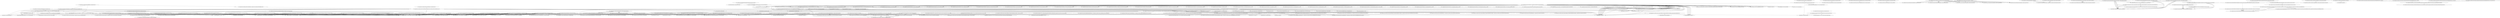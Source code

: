 digraph "call-graph" {
    "(17)<org.apache.maven.toolchain.model.TrackableBase: java.lang.Object clone()>"
    "(13)<org.apache.maven.toolchain.model.ToolchainModel: org.apache.maven.toolchain.model.TrackableBase clone()>"
    "(17)<org.apache.maven.toolchain.model.TrackableBase: java.lang.Object clone()>"->"(13)<org.apache.maven.toolchain.model.ToolchainModel: org.apache.maven.toolchain.model.TrackableBase clone()>";
    "(18)<org.apache.maven.toolchain.model.PersistedToolchains: org.apache.maven.toolchain.model.TrackableBase clone()>"
    "(17)<org.apache.maven.toolchain.model.TrackableBase: java.lang.Object clone()>"->"(18)<org.apache.maven.toolchain.model.PersistedToolchains: org.apache.maven.toolchain.model.TrackableBase clone()>";
    "(35)<org.apache.maven.toolchain.model.TrackableBase: org.apache.maven.toolchain.model.TrackableBase clone()>"
    "(17)<org.apache.maven.toolchain.model.TrackableBase: java.lang.Object clone()>"->"(35)<org.apache.maven.toolchain.model.TrackableBase: org.apache.maven.toolchain.model.TrackableBase clone()>";
    "<java.lang.StringBuilder: void <init>()>"
    "(35)<org.apache.maven.toolchain.model.TrackableBase: org.apache.maven.toolchain.model.TrackableBase clone()>"->"<java.lang.StringBuilder: void <init>()>";
    "<java.lang.StringBuilder: java.lang.StringBuilder append(java.lang.String)>"
    "(35)<org.apache.maven.toolchain.model.TrackableBase: org.apache.maven.toolchain.model.TrackableBase clone()>"->"<java.lang.StringBuilder: java.lang.StringBuilder append(java.lang.String)>";
    "(35)<org.apache.maven.toolchain.model.TrackableBase: org.apache.maven.toolchain.model.TrackableBase clone()>"->"<java.lang.StringBuilder: java.lang.StringBuilder append(java.lang.String)>";
    "<java.lang.StringBuilder: java.lang.String toString()>"
    "(35)<org.apache.maven.toolchain.model.TrackableBase: org.apache.maven.toolchain.model.TrackableBase clone()>"->"<java.lang.StringBuilder: java.lang.String toString()>";
    "<java.lang.UnsupportedOperationException: void <init>(java.lang.String)>"
    "(35)<org.apache.maven.toolchain.model.TrackableBase: org.apache.maven.toolchain.model.TrackableBase clone()>"->"<java.lang.UnsupportedOperationException: void <init>(java.lang.String)>";
    "<java.lang.Throwable: java.lang.Throwable initCause(java.lang.Throwable)>"
    "(35)<org.apache.maven.toolchain.model.TrackableBase: org.apache.maven.toolchain.model.TrackableBase clone()>"->"<java.lang.Throwable: java.lang.Throwable initCause(java.lang.Throwable)>";
    "<java.lang.Object: java.lang.Object clone()>"
    "(35)<org.apache.maven.toolchain.model.TrackableBase: org.apache.maven.toolchain.model.TrackableBase clone()>"->"<java.lang.Object: java.lang.Object clone()>";
    "<java.lang.Object: java.lang.Class getClass()>"
    "(35)<org.apache.maven.toolchain.model.TrackableBase: org.apache.maven.toolchain.model.TrackableBase clone()>"->"<java.lang.Object: java.lang.Class getClass()>";
    "<java.lang.Class: java.lang.String getName()>"
    "(35)<org.apache.maven.toolchain.model.TrackableBase: org.apache.maven.toolchain.model.TrackableBase clone()>"->"<java.lang.Class: java.lang.String getName()>";
    "(62)<org.apache.maven.toolchain.model.PersistedToolchains: org.apache.maven.toolchain.model.PersistedToolchains clone()>"
    "(18)<org.apache.maven.toolchain.model.PersistedToolchains: org.apache.maven.toolchain.model.TrackableBase clone()>"->"(62)<org.apache.maven.toolchain.model.PersistedToolchains: org.apache.maven.toolchain.model.PersistedToolchains clone()>";
    "<java.util.ArrayList: void <clinit>()>"
    "(62)<org.apache.maven.toolchain.model.PersistedToolchains: org.apache.maven.toolchain.model.PersistedToolchains clone()>"->"<java.util.ArrayList: void <clinit>()>";
    "<java.lang.Object: void <clinit>()>"
    "(62)<org.apache.maven.toolchain.model.PersistedToolchains: org.apache.maven.toolchain.model.PersistedToolchains clone()>"->"<java.lang.Object: void <clinit>()>";
    "(62)<org.apache.maven.toolchain.model.PersistedToolchains: org.apache.maven.toolchain.model.PersistedToolchains clone()>"->"<java.lang.StringBuilder: void <init>()>";
    "(62)<org.apache.maven.toolchain.model.PersistedToolchains: org.apache.maven.toolchain.model.PersistedToolchains clone()>"->"<java.lang.StringBuilder: java.lang.StringBuilder append(java.lang.String)>";
    "(62)<org.apache.maven.toolchain.model.PersistedToolchains: org.apache.maven.toolchain.model.PersistedToolchains clone()>"->"<java.lang.StringBuilder: java.lang.StringBuilder append(java.lang.String)>";
    "(62)<org.apache.maven.toolchain.model.PersistedToolchains: org.apache.maven.toolchain.model.PersistedToolchains clone()>"->"<java.lang.StringBuilder: java.lang.String toString()>";
    "(62)<org.apache.maven.toolchain.model.PersistedToolchains: org.apache.maven.toolchain.model.PersistedToolchains clone()>"->"<java.lang.UnsupportedOperationException: void <init>(java.lang.String)>";
    "(62)<org.apache.maven.toolchain.model.PersistedToolchains: org.apache.maven.toolchain.model.PersistedToolchains clone()>"->"<java.lang.Throwable: java.lang.Throwable initCause(java.lang.Throwable)>";
    "<java.util.ArrayList: void <init>()>"
    "(62)<org.apache.maven.toolchain.model.PersistedToolchains: org.apache.maven.toolchain.model.PersistedToolchains clone()>"->"<java.util.ArrayList: void <init>()>";
    "(62)<org.apache.maven.toolchain.model.PersistedToolchains: org.apache.maven.toolchain.model.PersistedToolchains clone()>"->"(35)<org.apache.maven.toolchain.model.TrackableBase: org.apache.maven.toolchain.model.TrackableBase clone()>";
    "(62)<org.apache.maven.toolchain.model.PersistedToolchains: org.apache.maven.toolchain.model.PersistedToolchains clone()>"->"<java.lang.Object: java.lang.Class getClass()>";
    "(62)<org.apache.maven.toolchain.model.PersistedToolchains: org.apache.maven.toolchain.model.PersistedToolchains clone()>"->"<java.lang.Class: java.lang.String getName()>";
    "(86)<org.apache.maven.toolchain.model.ToolchainModel: org.apache.maven.toolchain.model.ToolchainModel clone()>"
    "(13)<org.apache.maven.toolchain.model.ToolchainModel: org.apache.maven.toolchain.model.TrackableBase clone()>"->"(86)<org.apache.maven.toolchain.model.ToolchainModel: org.apache.maven.toolchain.model.ToolchainModel clone()>";
    "(86)<org.apache.maven.toolchain.model.ToolchainModel: org.apache.maven.toolchain.model.ToolchainModel clone()>"->"<java.lang.StringBuilder: void <init>()>";
    "(86)<org.apache.maven.toolchain.model.ToolchainModel: org.apache.maven.toolchain.model.ToolchainModel clone()>"->"<java.lang.StringBuilder: java.lang.StringBuilder append(java.lang.String)>";
    "(86)<org.apache.maven.toolchain.model.ToolchainModel: org.apache.maven.toolchain.model.ToolchainModel clone()>"->"<java.lang.StringBuilder: java.lang.StringBuilder append(java.lang.String)>";
    "(86)<org.apache.maven.toolchain.model.ToolchainModel: org.apache.maven.toolchain.model.ToolchainModel clone()>"->"<java.lang.StringBuilder: java.lang.String toString()>";
    "(86)<org.apache.maven.toolchain.model.ToolchainModel: org.apache.maven.toolchain.model.ToolchainModel clone()>"->"<java.lang.UnsupportedOperationException: void <init>(java.lang.String)>";
    "(86)<org.apache.maven.toolchain.model.ToolchainModel: org.apache.maven.toolchain.model.ToolchainModel clone()>"->"<java.lang.Throwable: java.lang.Throwable initCause(java.lang.Throwable)>";
    "<org.codehaus.plexus.util.xml.Xpp3Dom: void <init>(org.codehaus.plexus.util.xml.Xpp3Dom)>"
    "(86)<org.apache.maven.toolchain.model.ToolchainModel: org.apache.maven.toolchain.model.ToolchainModel clone()>"->"<org.codehaus.plexus.util.xml.Xpp3Dom: void <init>(org.codehaus.plexus.util.xml.Xpp3Dom)>";
    "(86)<org.apache.maven.toolchain.model.ToolchainModel: org.apache.maven.toolchain.model.ToolchainModel clone()>"->"(35)<org.apache.maven.toolchain.model.TrackableBase: org.apache.maven.toolchain.model.TrackableBase clone()>";
    "(86)<org.apache.maven.toolchain.model.ToolchainModel: org.apache.maven.toolchain.model.ToolchainModel clone()>"->"<java.lang.Object: java.lang.Class getClass()>";
    "(86)<org.apache.maven.toolchain.model.ToolchainModel: org.apache.maven.toolchain.model.ToolchainModel clone()>"->"<java.lang.Class: java.lang.String getName()>";
    "(18)<org.apache.maven.toolchain.model.PersistedToolchains: java.lang.Object clone()>"
    "(18)<org.apache.maven.toolchain.model.PersistedToolchains: java.lang.Object clone()>"->"(62)<org.apache.maven.toolchain.model.PersistedToolchains: org.apache.maven.toolchain.model.PersistedToolchains clone()>";
    "(89)<org.apache.maven.project.MavenProject: java.lang.Object clone()>"
    "(1163)<org.apache.maven.project.MavenProject: org.apache.maven.project.MavenProject clone()>"
    "(89)<org.apache.maven.project.MavenProject: java.lang.Object clone()>"->"(1163)<org.apache.maven.project.MavenProject: org.apache.maven.project.MavenProject clone()>";
    "<java.lang.UnsupportedOperationException: void <init>(java.lang.Throwable)>"
    "(1163)<org.apache.maven.project.MavenProject: org.apache.maven.project.MavenProject clone()>"->"<java.lang.UnsupportedOperationException: void <init>(java.lang.Throwable)>";
    "(1163)<org.apache.maven.project.MavenProject: org.apache.maven.project.MavenProject clone()>"->"<java.lang.Object: java.lang.Object clone()>";
    "(46)<org.apache.maven.execution.MavenSession: java.lang.Object clone()>"
    "(242)<org.apache.maven.execution.MavenSession: org.apache.maven.execution.MavenSession clone()>"
    "(46)<org.apache.maven.execution.MavenSession: java.lang.Object clone()>"->"(242)<org.apache.maven.execution.MavenSession: org.apache.maven.execution.MavenSession clone()>";
    "<java.lang.RuntimeException: void <init>(java.lang.String,java.lang.Throwable)>"
    "(242)<org.apache.maven.execution.MavenSession: org.apache.maven.execution.MavenSession clone()>"->"<java.lang.RuntimeException: void <init>(java.lang.String,java.lang.Throwable)>";
    "(242)<org.apache.maven.execution.MavenSession: org.apache.maven.execution.MavenSession clone()>"->"<java.lang.Object: java.lang.Object clone()>";
    "(13)<org.apache.maven.toolchain.model.ToolchainModel: java.lang.Object clone()>"
    "(13)<org.apache.maven.toolchain.model.ToolchainModel: java.lang.Object clone()>"->"(86)<org.apache.maven.toolchain.model.ToolchainModel: org.apache.maven.toolchain.model.ToolchainModel clone()>";
    "(1210)<org.apache.maven.project.MavenProject: void deepCopy(org.apache.maven.project.MavenProject)>"
    "(1163)<org.apache.maven.project.MavenProject: org.apache.maven.project.MavenProject clone()>"->"(1210)<org.apache.maven.project.MavenProject: void deepCopy(org.apache.maven.project.MavenProject)>";
    "<java.util.Collections: void <clinit>()>"
    "(1210)<org.apache.maven.project.MavenProject: void deepCopy(org.apache.maven.project.MavenProject)>"->"<java.util.Collections: void <clinit>()>";
    "<org.apache.maven.artifact.ArtifactUtils: org.apache.maven.artifact.Artifact copyArtifact(org.apache.maven.artifact.Artifact)>"
    "(1210)<org.apache.maven.project.MavenProject: void deepCopy(org.apache.maven.project.MavenProject)>"->"<org.apache.maven.artifact.ArtifactUtils: org.apache.maven.artifact.Artifact copyArtifact(org.apache.maven.artifact.Artifact)>";
    "<java.util.Collections: java.util.List unmodifiableList(java.util.List)>"
    "(1210)<org.apache.maven.project.MavenProject: void deepCopy(org.apache.maven.project.MavenProject)>"->"<java.util.Collections: java.util.List unmodifiableList(java.util.List)>";
    "(1210)<org.apache.maven.project.MavenProject: void deepCopy(org.apache.maven.project.MavenProject)>"->"<java.util.Collections: java.util.List unmodifiableList(java.util.List)>";
    "(1210)<org.apache.maven.project.MavenProject: void deepCopy(org.apache.maven.project.MavenProject)>"->"<java.util.Collections: java.util.List unmodifiableList(java.util.List)>";
    "<java.util.Collections: java.util.Set unmodifiableSet(java.util.Set)>"
    "(1210)<org.apache.maven.project.MavenProject: void deepCopy(org.apache.maven.project.MavenProject)>"->"<java.util.Collections: java.util.Set unmodifiableSet(java.util.Set)>";
    "(1210)<org.apache.maven.project.MavenProject: void deepCopy(org.apache.maven.project.MavenProject)>"->"<java.util.Collections: java.util.Set unmodifiableSet(java.util.Set)>";
    "(1210)<org.apache.maven.project.MavenProject: void deepCopy(org.apache.maven.project.MavenProject)>"->"<java.util.Collections: java.util.Set unmodifiableSet(java.util.Set)>";
    "(1210)<org.apache.maven.project.MavenProject: void deepCopy(org.apache.maven.project.MavenProject)>"->"<java.util.Collections: java.util.Set unmodifiableSet(java.util.Set)>";
    "(1210)<org.apache.maven.project.MavenProject: void deepCopy(org.apache.maven.project.MavenProject)>"->"<java.util.Collections: java.util.Set unmodifiableSet(java.util.Set)>";
    "(1210)<org.apache.maven.project.MavenProject: void deepCopy(org.apache.maven.project.MavenProject)>"->"<java.lang.Object: void <clinit>()>";
    "(1210)<org.apache.maven.project.MavenProject: void deepCopy(org.apache.maven.project.MavenProject)>"->"<java.util.ArrayList: void <clinit>()>";
    "(1210)<org.apache.maven.project.MavenProject: void deepCopy(org.apache.maven.project.MavenProject)>"->"<java.lang.Object: void <clinit>()>";
    "(1210)<org.apache.maven.project.MavenProject: void deepCopy(org.apache.maven.project.MavenProject)>"->"<java.util.ArrayList: void <clinit>()>";
    "(1210)<org.apache.maven.project.MavenProject: void deepCopy(org.apache.maven.project.MavenProject)>"->"<java.lang.Object: void <clinit>()>";
    "(1210)<org.apache.maven.project.MavenProject: void deepCopy(org.apache.maven.project.MavenProject)>"->"<java.util.ArrayList: void <clinit>()>";
    "(1210)<org.apache.maven.project.MavenProject: void deepCopy(org.apache.maven.project.MavenProject)>"->"<java.lang.Object: void <clinit>()>";
    "(1210)<org.apache.maven.project.MavenProject: void deepCopy(org.apache.maven.project.MavenProject)>"->"<java.util.ArrayList: void <clinit>()>";
    "(1210)<org.apache.maven.project.MavenProject: void deepCopy(org.apache.maven.project.MavenProject)>"->"<java.lang.Object: void <clinit>()>";
    "(1210)<org.apache.maven.project.MavenProject: void deepCopy(org.apache.maven.project.MavenProject)>"->"<java.util.Collections: void <clinit>()>";
    "(1210)<org.apache.maven.project.MavenProject: void deepCopy(org.apache.maven.project.MavenProject)>"->"<java.lang.Object: void <clinit>()>";
    "(1210)<org.apache.maven.project.MavenProject: void deepCopy(org.apache.maven.project.MavenProject)>"->"<java.util.Collections: void <clinit>()>";
    "(1210)<org.apache.maven.project.MavenProject: void deepCopy(org.apache.maven.project.MavenProject)>"->"<java.lang.Object: void <clinit>()>";
    "(1210)<org.apache.maven.project.MavenProject: void deepCopy(org.apache.maven.project.MavenProject)>"->"<java.util.Collections: void <clinit>()>";
    "(1210)<org.apache.maven.project.MavenProject: void deepCopy(org.apache.maven.project.MavenProject)>"->"<java.lang.Object: void <clinit>()>";
    "(1210)<org.apache.maven.project.MavenProject: void deepCopy(org.apache.maven.project.MavenProject)>"->"<java.util.Collections: void <clinit>()>";
    "(1210)<org.apache.maven.project.MavenProject: void deepCopy(org.apache.maven.project.MavenProject)>"->"<java.lang.Object: void <clinit>()>";
    "(1210)<org.apache.maven.project.MavenProject: void deepCopy(org.apache.maven.project.MavenProject)>"->"<java.util.Collections: void <clinit>()>";
    "(1210)<org.apache.maven.project.MavenProject: void deepCopy(org.apache.maven.project.MavenProject)>"->"<java.lang.Object: void <clinit>()>";
    "(1210)<org.apache.maven.project.MavenProject: void deepCopy(org.apache.maven.project.MavenProject)>"->"<java.util.Collections: void <clinit>()>";
    "(1210)<org.apache.maven.project.MavenProject: void deepCopy(org.apache.maven.project.MavenProject)>"->"<java.lang.Object: void <clinit>()>";
    "<java.io.File: void <clinit>()>"
    "(1210)<org.apache.maven.project.MavenProject: void deepCopy(org.apache.maven.project.MavenProject)>"->"<java.io.File: void <clinit>()>";
    "(1210)<org.apache.maven.project.MavenProject: void deepCopy(org.apache.maven.project.MavenProject)>"->"<java.lang.Object: void <clinit>()>";
    "(1210)<org.apache.maven.project.MavenProject: void deepCopy(org.apache.maven.project.MavenProject)>"->"<java.util.Collections: void <clinit>()>";
    "(1210)<org.apache.maven.project.MavenProject: void deepCopy(org.apache.maven.project.MavenProject)>"->"<java.lang.Object: void <clinit>()>";
    "<java.util.HashMap: void <init>(java.util.Map)>"
    "(1210)<org.apache.maven.project.MavenProject: void deepCopy(org.apache.maven.project.MavenProject)>"->"<java.util.HashMap: void <init>(java.util.Map)>";
    "<java.util.ArrayList: void <init>(java.util.Collection)>"
    "(1210)<org.apache.maven.project.MavenProject: void deepCopy(org.apache.maven.project.MavenProject)>"->"<java.util.ArrayList: void <init>(java.util.Collection)>";
    "(1210)<org.apache.maven.project.MavenProject: void deepCopy(org.apache.maven.project.MavenProject)>"->"<java.util.ArrayList: void <init>(java.util.Collection)>";
    "(1210)<org.apache.maven.project.MavenProject: void deepCopy(org.apache.maven.project.MavenProject)>"->"<java.util.ArrayList: void <init>(java.util.Collection)>";
    "(1210)<org.apache.maven.project.MavenProject: void deepCopy(org.apache.maven.project.MavenProject)>"->"<java.util.ArrayList: void <init>(java.util.Collection)>";
    "<java.io.File: void <init>(java.lang.String)>"
    "(1210)<org.apache.maven.project.MavenProject: void deepCopy(org.apache.maven.project.MavenProject)>"->"<java.io.File: void <init>(java.lang.String)>";
    "(252)<org.apache.maven.project.MavenProject: java.io.File getFile()>"
    "(1210)<org.apache.maven.project.MavenProject: void deepCopy(org.apache.maven.project.MavenProject)>"->"(252)<org.apache.maven.project.MavenProject: java.io.File getFile()>";
    "(1001)<org.apache.maven.project.MavenProject: java.util.Set getDependencyArtifacts()>"
    "(1210)<org.apache.maven.project.MavenProject: void deepCopy(org.apache.maven.project.MavenProject)>"->"(1001)<org.apache.maven.project.MavenProject: java.util.Set getDependencyArtifacts()>";
    "(1210)<org.apache.maven.project.MavenProject: void deepCopy(org.apache.maven.project.MavenProject)>"->"(1001)<org.apache.maven.project.MavenProject: java.util.Set getDependencyArtifacts()>";
    "(704)<org.apache.maven.project.MavenProject: java.util.Set getArtifacts()>"
    "(1210)<org.apache.maven.project.MavenProject: void deepCopy(org.apache.maven.project.MavenProject)>"->"(704)<org.apache.maven.project.MavenProject: java.util.Set getArtifacts()>";
    "(1210)<org.apache.maven.project.MavenProject: void deepCopy(org.apache.maven.project.MavenProject)>"->"(704)<org.apache.maven.project.MavenProject: java.util.Set getArtifacts()>";
    "(202)<org.apache.maven.project.MavenProject: java.io.File getParentFile()>"
    "(1210)<org.apache.maven.project.MavenProject: void deepCopy(org.apache.maven.project.MavenProject)>"->"(202)<org.apache.maven.project.MavenProject: java.io.File getParentFile()>";
    "(1210)<org.apache.maven.project.MavenProject: void deepCopy(org.apache.maven.project.MavenProject)>"->"(202)<org.apache.maven.project.MavenProject: java.io.File getParentFile()>";
    "(743)<org.apache.maven.project.MavenProject: java.util.Set getPluginArtifacts()>"
    "(1210)<org.apache.maven.project.MavenProject: void deepCopy(org.apache.maven.project.MavenProject)>"->"(743)<org.apache.maven.project.MavenProject: java.util.Set getPluginArtifacts()>";
    "(1210)<org.apache.maven.project.MavenProject: void deepCopy(org.apache.maven.project.MavenProject)>"->"(743)<org.apache.maven.project.MavenProject: java.util.Set getPluginArtifacts()>";
    "(1819)<org.apache.maven.project.MavenProject: java.util.Set getReportArtifacts()>"
    "(1210)<org.apache.maven.project.MavenProject: void deepCopy(org.apache.maven.project.MavenProject)>"->"(1819)<org.apache.maven.project.MavenProject: java.util.Set getReportArtifacts()>";
    "(1210)<org.apache.maven.project.MavenProject: void deepCopy(org.apache.maven.project.MavenProject)>"->"(1819)<org.apache.maven.project.MavenProject: java.util.Set getReportArtifacts()>";
    "(1844)<org.apache.maven.project.MavenProject: java.util.Set getExtensionArtifacts()>"
    "(1210)<org.apache.maven.project.MavenProject: void deepCopy(org.apache.maven.project.MavenProject)>"->"(1844)<org.apache.maven.project.MavenProject: java.util.Set getExtensionArtifacts()>";
    "(1210)<org.apache.maven.project.MavenProject: void deepCopy(org.apache.maven.project.MavenProject)>"->"(1844)<org.apache.maven.project.MavenProject: java.util.Set getExtensionArtifacts()>";
    "(763)<org.apache.maven.project.MavenProject: org.apache.maven.artifact.Artifact getParentArtifact()>"
    "(1210)<org.apache.maven.project.MavenProject: void deepCopy(org.apache.maven.project.MavenProject)>"->"(763)<org.apache.maven.project.MavenProject: org.apache.maven.artifact.Artifact getParentArtifact()>";
    "(824)<org.apache.maven.project.MavenProject: java.util.List getRemoteArtifactRepositories()>"
    "(1210)<org.apache.maven.project.MavenProject: void deepCopy(org.apache.maven.project.MavenProject)>"->"(824)<org.apache.maven.project.MavenProject: java.util.List getRemoteArtifactRepositories()>";
    "(1210)<org.apache.maven.project.MavenProject: void deepCopy(org.apache.maven.project.MavenProject)>"->"(824)<org.apache.maven.project.MavenProject: java.util.List getRemoteArtifactRepositories()>";
    "(844)<org.apache.maven.project.MavenProject: java.util.List getPluginArtifactRepositories()>"
    "(1210)<org.apache.maven.project.MavenProject: void deepCopy(org.apache.maven.project.MavenProject)>"->"(844)<org.apache.maven.project.MavenProject: java.util.List getPluginArtifactRepositories()>";
    "(1210)<org.apache.maven.project.MavenProject: void deepCopy(org.apache.maven.project.MavenProject)>"->"(844)<org.apache.maven.project.MavenProject: java.util.List getPluginArtifactRepositories()>";
    "(881)<org.apache.maven.project.MavenProject: java.util.List getActiveProfiles()>"
    "(1210)<org.apache.maven.project.MavenProject: void deepCopy(org.apache.maven.project.MavenProject)>"->"(881)<org.apache.maven.project.MavenProject: java.util.List getActiveProfiles()>";
    "(1210)<org.apache.maven.project.MavenProject: void deepCopy(org.apache.maven.project.MavenProject)>"->"(881)<org.apache.maven.project.MavenProject: java.util.List getActiveProfiles()>";
    "(929)<org.apache.maven.project.MavenProject: java.util.List getAttachedArtifacts()>"
    "(1210)<org.apache.maven.project.MavenProject: void deepCopy(org.apache.maven.project.MavenProject)>"->"(929)<org.apache.maven.project.MavenProject: java.util.List getAttachedArtifacts()>";
    "(1210)<org.apache.maven.project.MavenProject: void deepCopy(org.apache.maven.project.MavenProject)>"->"(929)<org.apache.maven.project.MavenProject: java.util.List getAttachedArtifacts()>";
    "(332)<org.apache.maven.project.MavenProject: java.util.List getCompileSourceRoots()>"
    "(1210)<org.apache.maven.project.MavenProject: void deepCopy(org.apache.maven.project.MavenProject)>"->"(332)<org.apache.maven.project.MavenProject: java.util.List getCompileSourceRoots()>";
    "(1210)<org.apache.maven.project.MavenProject: void deepCopy(org.apache.maven.project.MavenProject)>"->"(332)<org.apache.maven.project.MavenProject: java.util.List getCompileSourceRoots()>";
    "(337)<org.apache.maven.project.MavenProject: java.util.List getTestCompileSourceRoots()>"
    "(1210)<org.apache.maven.project.MavenProject: void deepCopy(org.apache.maven.project.MavenProject)>"->"(337)<org.apache.maven.project.MavenProject: java.util.List getTestCompileSourceRoots()>";
    "(1210)<org.apache.maven.project.MavenProject: void deepCopy(org.apache.maven.project.MavenProject)>"->"(337)<org.apache.maven.project.MavenProject: java.util.List getTestCompileSourceRoots()>";
    "(1567)<org.apache.maven.project.MavenProject: java.util.List getScriptSourceRoots()>"
    "(1210)<org.apache.maven.project.MavenProject: void deepCopy(org.apache.maven.project.MavenProject)>"->"(1567)<org.apache.maven.project.MavenProject: java.util.List getScriptSourceRoots()>";
    "(1210)<org.apache.maven.project.MavenProject: void deepCopy(org.apache.maven.project.MavenProject)>"->"(1567)<org.apache.maven.project.MavenProject: java.util.List getScriptSourceRoots()>";
    "(227)<org.apache.maven.project.MavenProject: org.apache.maven.model.Model getModel()>"
    "(1210)<org.apache.maven.project.MavenProject: void deepCopy(org.apache.maven.project.MavenProject)>"->"(227)<org.apache.maven.project.MavenProject: org.apache.maven.model.Model getModel()>";
    "(1210)<org.apache.maven.project.MavenProject: void deepCopy(org.apache.maven.project.MavenProject)>"->"(227)<org.apache.maven.project.MavenProject: org.apache.maven.model.Model getModel()>";
    "(1027)<org.apache.maven.project.MavenProject: org.apache.maven.model.Model getOriginalModel()>"
    "(1210)<org.apache.maven.project.MavenProject: void deepCopy(org.apache.maven.project.MavenProject)>"->"(1027)<org.apache.maven.project.MavenProject: org.apache.maven.model.Model getOriginalModel()>";
    "(1210)<org.apache.maven.project.MavenProject: void deepCopy(org.apache.maven.project.MavenProject)>"->"(1027)<org.apache.maven.project.MavenProject: org.apache.maven.model.Model getOriginalModel()>";
    "(1109)<org.apache.maven.project.MavenProject: boolean isExecutionRoot()>"
    "(1210)<org.apache.maven.project.MavenProject: void deepCopy(org.apache.maven.project.MavenProject)>"->"(1109)<org.apache.maven.project.MavenProject: boolean isExecutionRoot()>";
    "(216)<org.apache.maven.project.MavenProject: org.apache.maven.artifact.Artifact getArtifact()>"
    "(1210)<org.apache.maven.project.MavenProject: void deepCopy(org.apache.maven.project.MavenProject)>"->"(216)<org.apache.maven.project.MavenProject: org.apache.maven.artifact.Artifact getArtifact()>";
    "(1210)<org.apache.maven.project.MavenProject: void deepCopy(org.apache.maven.project.MavenProject)>"->"(216)<org.apache.maven.project.MavenProject: org.apache.maven.artifact.Artifact getArtifact()>";
    "(1037)<org.apache.maven.project.MavenProject: java.util.Map getManagedVersionMap()>"
    "(1210)<org.apache.maven.project.MavenProject: void deepCopy(org.apache.maven.project.MavenProject)>"->"(1037)<org.apache.maven.project.MavenProject: java.util.Map getManagedVersionMap()>";
    "(1210)<org.apache.maven.project.MavenProject: void deepCopy(org.apache.maven.project.MavenProject)>"->"(1037)<org.apache.maven.project.MavenProject: java.util.Map getManagedVersionMap()>";
    "(824)<org.apache.maven.project.MavenProject: java.util.List getRemoteArtifactRepositories()>"->"<java.util.ArrayList: void <clinit>()>";
    "(824)<org.apache.maven.project.MavenProject: java.util.List getRemoteArtifactRepositories()>"->"<java.lang.Object: void <clinit>()>";
    "(844)<org.apache.maven.project.MavenProject: java.util.List getPluginArtifactRepositories()>"->"<java.util.ArrayList: void <clinit>()>";
    "(844)<org.apache.maven.project.MavenProject: java.util.List getPluginArtifactRepositories()>"->"<java.lang.Object: void <clinit>()>";
    "(929)<org.apache.maven.project.MavenProject: java.util.List getAttachedArtifacts()>"->"<java.util.ArrayList: void <clinit>()>";
    "(929)<org.apache.maven.project.MavenProject: java.util.List getAttachedArtifacts()>"->"<java.lang.Object: void <clinit>()>";
    "(929)<org.apache.maven.project.MavenProject: java.util.List getAttachedArtifacts()>"->"<java.util.ArrayList: void <init>()>";
    "(844)<org.apache.maven.project.MavenProject: java.util.List getPluginArtifactRepositories()>"->"<java.util.ArrayList: void <init>()>";
    "(824)<org.apache.maven.project.MavenProject: java.util.List getRemoteArtifactRepositories()>"->"<java.util.ArrayList: void <init>()>";
    "<java.util.LinkedHashSet: void <init>(int)>"
    "(704)<org.apache.maven.project.MavenProject: java.util.Set getArtifacts()>"->"<java.util.LinkedHashSet: void <init>(int)>";
    "<java.util.LinkedHashSet: void <init>()>"
    "(704)<org.apache.maven.project.MavenProject: java.util.Set getArtifacts()>"->"<java.util.LinkedHashSet: void <init>()>";
    "<java.util.HashSet: boolean add(java.lang.Object)>"
    "(704)<org.apache.maven.project.MavenProject: java.util.Set getArtifacts()>"->"<java.util.HashSet: boolean add(java.lang.Object)>";
    "(257)<org.apache.maven.project.MavenProject: void setFile(java.io.File)>"
    "(1210)<org.apache.maven.project.MavenProject: void deepCopy(org.apache.maven.project.MavenProject)>"->"(257)<org.apache.maven.project.MavenProject: void setFile(java.io.File)>";
    "(1007)<org.apache.maven.project.MavenProject: void setDependencyArtifacts(java.util.Set)>"
    "(1210)<org.apache.maven.project.MavenProject: void deepCopy(org.apache.maven.project.MavenProject)>"->"(1007)<org.apache.maven.project.MavenProject: void setDependencyArtifacts(java.util.Set)>";
    "(688)<org.apache.maven.project.MavenProject: void setArtifacts(java.util.Set)>"
    "(1210)<org.apache.maven.project.MavenProject: void deepCopy(org.apache.maven.project.MavenProject)>"->"(688)<org.apache.maven.project.MavenProject: void setArtifacts(java.util.Set)>";
    "(736)<org.apache.maven.project.MavenProject: void setPluginArtifacts(java.util.Set)>"
    "(1210)<org.apache.maven.project.MavenProject: void deepCopy(org.apache.maven.project.MavenProject)>"->"(736)<org.apache.maven.project.MavenProject: void setPluginArtifacts(java.util.Set)>";
    "(1811)<org.apache.maven.project.MavenProject: void setReportArtifacts(java.util.Set)>"
    "(1210)<org.apache.maven.project.MavenProject: void deepCopy(org.apache.maven.project.MavenProject)>"->"(1811)<org.apache.maven.project.MavenProject: void setReportArtifacts(java.util.Set)>";
    "(1836)<org.apache.maven.project.MavenProject: void setExtensionArtifacts(java.util.Set)>"
    "(1210)<org.apache.maven.project.MavenProject: void deepCopy(org.apache.maven.project.MavenProject)>"->"(1836)<org.apache.maven.project.MavenProject: void setExtensionArtifacts(java.util.Set)>";
    "(758)<org.apache.maven.project.MavenProject: void setParentArtifact(org.apache.maven.artifact.Artifact)>"
    "(1210)<org.apache.maven.project.MavenProject: void deepCopy(org.apache.maven.project.MavenProject)>"->"(758)<org.apache.maven.project.MavenProject: void setParentArtifact(org.apache.maven.artifact.Artifact)>";
    "(818)<org.apache.maven.project.MavenProject: void setRemoteArtifactRepositories(java.util.List)>"
    "(1210)<org.apache.maven.project.MavenProject: void deepCopy(org.apache.maven.project.MavenProject)>"->"(818)<org.apache.maven.project.MavenProject: void setRemoteArtifactRepositories(java.util.List)>";
    "(834)<org.apache.maven.project.MavenProject: void setPluginArtifactRepositories(java.util.List)>"
    "(1210)<org.apache.maven.project.MavenProject: void deepCopy(org.apache.maven.project.MavenProject)>"->"(834)<org.apache.maven.project.MavenProject: void setPluginArtifactRepositories(java.util.List)>";
    "(876)<org.apache.maven.project.MavenProject: void setActiveProfiles(java.util.List)>"
    "(1210)<org.apache.maven.project.MavenProject: void deepCopy(org.apache.maven.project.MavenProject)>"->"(876)<org.apache.maven.project.MavenProject: void setActiveProfiles(java.util.List)>";
    "(1182)<org.apache.maven.project.MavenProject: void setAttachedArtifacts(java.util.List)>"
    "(1210)<org.apache.maven.project.MavenProject: void deepCopy(org.apache.maven.project.MavenProject)>"->"(1182)<org.apache.maven.project.MavenProject: void setAttachedArtifacts(java.util.List)>";
    "(1187)<org.apache.maven.project.MavenProject: void setCompileSourceRoots(java.util.List)>"
    "(1210)<org.apache.maven.project.MavenProject: void deepCopy(org.apache.maven.project.MavenProject)>"->"(1187)<org.apache.maven.project.MavenProject: void setCompileSourceRoots(java.util.List)>";
    "(1192)<org.apache.maven.project.MavenProject: void setTestCompileSourceRoots(java.util.List)>"
    "(1210)<org.apache.maven.project.MavenProject: void deepCopy(org.apache.maven.project.MavenProject)>"->"(1192)<org.apache.maven.project.MavenProject: void setTestCompileSourceRoots(java.util.List)>";
    "(1545)<org.apache.maven.project.MavenProject: void setScriptSourceRoots(java.util.List)>"
    "(1210)<org.apache.maven.project.MavenProject: void deepCopy(org.apache.maven.project.MavenProject)>"->"(1545)<org.apache.maven.project.MavenProject: void setScriptSourceRoots(java.util.List)>";
    "(1177)<org.apache.maven.project.MavenProject: void setModel(org.apache.maven.model.Model)>"
    "(1210)<org.apache.maven.project.MavenProject: void deepCopy(org.apache.maven.project.MavenProject)>"->"(1177)<org.apache.maven.project.MavenProject: void setModel(org.apache.maven.model.Model)>";
    "(1022)<org.apache.maven.project.MavenProject: void setOriginalModel(org.apache.maven.model.Model)>"
    "(1210)<org.apache.maven.project.MavenProject: void deepCopy(org.apache.maven.project.MavenProject)>"->"(1022)<org.apache.maven.project.MavenProject: void setOriginalModel(org.apache.maven.model.Model)>";
    "(1114)<org.apache.maven.project.MavenProject: void setExecutionRoot(boolean)>"
    "(1210)<org.apache.maven.project.MavenProject: void deepCopy(org.apache.maven.project.MavenProject)>"->"(1114)<org.apache.maven.project.MavenProject: void setExecutionRoot(boolean)>";
    "(221)<org.apache.maven.project.MavenProject: void setArtifact(org.apache.maven.artifact.Artifact)>"
    "(1210)<org.apache.maven.project.MavenProject: void deepCopy(org.apache.maven.project.MavenProject)>"->"(221)<org.apache.maven.project.MavenProject: void setArtifact(org.apache.maven.artifact.Artifact)>";
    "(1032)<org.apache.maven.project.MavenProject: void setManagedVersionMap(java.util.Map)>"
    "(1210)<org.apache.maven.project.MavenProject: void deepCopy(org.apache.maven.project.MavenProject)>"->"(1032)<org.apache.maven.project.MavenProject: void setManagedVersionMap(java.util.Map)>";
    "(188)<org.apache.maven.RepositoryUtils: java.util.List toRepos(java.util.List)>"
    "(818)<org.apache.maven.project.MavenProject: void setRemoteArtifactRepositories(java.util.List)>"->"(188)<org.apache.maven.RepositoryUtils: java.util.List toRepos(java.util.List)>";
    "(834)<org.apache.maven.project.MavenProject: void setPluginArtifactRepositories(java.util.List)>"->"(188)<org.apache.maven.RepositoryUtils: java.util.List toRepos(java.util.List)>";
    "(188)<org.apache.maven.RepositoryUtils: java.util.List toRepos(java.util.List)>"->"<java.util.ArrayList: void <clinit>()>";
    "(203)<org.apache.maven.RepositoryUtils: org.eclipse.aether.repository.RemoteRepository toRepo(org.apache.maven.artifact.repository.ArtifactRepository)>"
    "(188)<org.apache.maven.RepositoryUtils: java.util.List toRepos(java.util.List)>"->"(203)<org.apache.maven.RepositoryUtils: org.eclipse.aether.repository.RemoteRepository toRepo(org.apache.maven.artifact.repository.ArtifactRepository)>";
    "(188)<org.apache.maven.RepositoryUtils: java.util.List toRepos(java.util.List)>"->"<java.lang.Object: void <clinit>()>";
    "(222)<org.apache.maven.RepositoryUtils: java.lang.String getLayout(org.apache.maven.artifact.repository.ArtifactRepository)>"
    "(203)<org.apache.maven.RepositoryUtils: org.eclipse.aether.repository.RemoteRepository toRepo(org.apache.maven.artifact.repository.ArtifactRepository)>"->"(222)<org.apache.maven.RepositoryUtils: java.lang.String getLayout(org.apache.maven.artifact.repository.ArtifactRepository)>";
    "(203)<org.apache.maven.RepositoryUtils: org.eclipse.aether.repository.RemoteRepository toRepo(org.apache.maven.artifact.repository.ArtifactRepository)>"->"(188)<org.apache.maven.RepositoryUtils: java.util.List toRepos(java.util.List)>";
    "(268)<org.apache.maven.RepositoryUtils: org.eclipse.aether.repository.Proxy toProxy(org.apache.maven.repository.Proxy)>"
    "(203)<org.apache.maven.RepositoryUtils: org.eclipse.aether.repository.RemoteRepository toRepo(org.apache.maven.artifact.repository.ArtifactRepository)>"->"(268)<org.apache.maven.RepositoryUtils: org.eclipse.aether.repository.Proxy toProxy(org.apache.maven.repository.Proxy)>";
    "(255)<org.apache.maven.RepositoryUtils: org.eclipse.aether.repository.Authentication toAuthentication(org.apache.maven.artifact.repository.Authentication)>"
    "(203)<org.apache.maven.RepositoryUtils: org.eclipse.aether.repository.RemoteRepository toRepo(org.apache.maven.artifact.repository.ArtifactRepository)>"->"(255)<org.apache.maven.RepositoryUtils: org.eclipse.aether.repository.Authentication toAuthentication(org.apache.maven.artifact.repository.Authentication)>";
    "(245)<org.apache.maven.RepositoryUtils: org.eclipse.aether.repository.RepositoryPolicy toPolicy(org.apache.maven.artifact.repository.ArtifactRepositoryPolicy)>"
    "(203)<org.apache.maven.RepositoryUtils: org.eclipse.aether.repository.RemoteRepository toRepo(org.apache.maven.artifact.repository.ArtifactRepository)>"->"(245)<org.apache.maven.RepositoryUtils: org.eclipse.aether.repository.RepositoryPolicy toPolicy(org.apache.maven.artifact.repository.ArtifactRepositoryPolicy)>";
    "(203)<org.apache.maven.RepositoryUtils: org.eclipse.aether.repository.RemoteRepository toRepo(org.apache.maven.artifact.repository.ArtifactRepository)>"->"(245)<org.apache.maven.RepositoryUtils: org.eclipse.aether.repository.RepositoryPolicy toPolicy(org.apache.maven.artifact.repository.ArtifactRepositoryPolicy)>";
    "<java.lang.Character: void <clinit>()>"
    "(222)<org.apache.maven.RepositoryUtils: java.lang.String getLayout(org.apache.maven.artifact.repository.ArtifactRepository)>"->"<java.lang.Character: void <clinit>()>";
    "<java.lang.Character: char toLowerCase(char)>"
    "(222)<org.apache.maven.RepositoryUtils: java.lang.String getLayout(org.apache.maven.artifact.repository.ArtifactRepository)>"->"<java.lang.Character: char toLowerCase(char)>";
    "(222)<org.apache.maven.RepositoryUtils: java.lang.String getLayout(org.apache.maven.artifact.repository.ArtifactRepository)>"->"<java.lang.Object: void <clinit>()>";
    "<org.eclipse.aether.repository.RepositoryPolicy: void <init>(boolean,java.lang.String,java.lang.String)>"
    "(245)<org.apache.maven.RepositoryUtils: org.eclipse.aether.repository.RepositoryPolicy toPolicy(org.apache.maven.artifact.repository.ArtifactRepositoryPolicy)>"->"<org.eclipse.aether.repository.RepositoryPolicy: void <init>(boolean,java.lang.String,java.lang.String)>";
    "<org.eclipse.aether.util.repository.AuthenticationBuilder: void <init>()>"
    "(255)<org.apache.maven.RepositoryUtils: org.eclipse.aether.repository.Authentication toAuthentication(org.apache.maven.artifact.repository.Authentication)>"->"<org.eclipse.aether.util.repository.AuthenticationBuilder: void <init>()>";
    "<org.eclipse.aether.repository.Proxy: void <init>(java.lang.String,java.lang.String,int,org.eclipse.aether.repository.Authentication)>"
    "(268)<org.apache.maven.RepositoryUtils: org.eclipse.aether.repository.Proxy toProxy(org.apache.maven.repository.Proxy)>"->"<org.eclipse.aether.repository.Proxy: void <init>(java.lang.String,java.lang.String,int,org.eclipse.aether.repository.Authentication)>";
    "(268)<org.apache.maven.RepositoryUtils: org.eclipse.aether.repository.Proxy toProxy(org.apache.maven.repository.Proxy)>"->"<org.eclipse.aether.util.repository.AuthenticationBuilder: void <init>()>";
    "(222)<org.apache.maven.RepositoryUtils: java.lang.String getLayout(org.apache.maven.artifact.repository.ArtifactRepository)>"->"<java.lang.StringBuilder: void <init>()>";
    "<java.lang.StringBuilder: java.lang.StringBuilder append(char)>"
    "(222)<org.apache.maven.RepositoryUtils: java.lang.String getLayout(org.apache.maven.artifact.repository.ArtifactRepository)>"->"<java.lang.StringBuilder: java.lang.StringBuilder append(char)>";
    "(222)<org.apache.maven.RepositoryUtils: java.lang.String getLayout(org.apache.maven.artifact.repository.ArtifactRepository)>"->"<java.lang.StringBuilder: java.lang.StringBuilder append(java.lang.String)>";
    "(222)<org.apache.maven.RepositoryUtils: java.lang.String getLayout(org.apache.maven.artifact.repository.ArtifactRepository)>"->"<java.lang.StringBuilder: java.lang.String toString()>";
    "<java.lang.String: int length()>"
    "(222)<org.apache.maven.RepositoryUtils: java.lang.String getLayout(org.apache.maven.artifact.repository.ArtifactRepository)>"->"<java.lang.String: int length()>";
    "<org.eclipse.aether.repository.RemoteRepository$Builder: void <init>(java.lang.String,java.lang.String,java.lang.String)>"
    "(203)<org.apache.maven.RepositoryUtils: org.eclipse.aether.repository.RemoteRepository toRepo(org.apache.maven.artifact.repository.ArtifactRepository)>"->"<org.eclipse.aether.repository.RemoteRepository$Builder: void <init>(java.lang.String,java.lang.String,java.lang.String)>";
    "<java.util.ArrayList: boolean add(java.lang.Object)>"
    "(188)<org.apache.maven.RepositoryUtils: java.util.List toRepos(java.util.List)>"->"<java.util.ArrayList: boolean add(java.lang.Object)>";
    "<java.util.ArrayList: void <init>(int)>"
    "(188)<org.apache.maven.RepositoryUtils: java.util.List toRepos(java.util.List)>"->"<java.util.ArrayList: void <init>(int)>";
    "(834)<org.apache.maven.project.MavenProject: void setPluginArtifactRepositories(java.util.List)>"->"(844)<org.apache.maven.project.MavenProject: java.util.List getPluginArtifactRepositories()>";
    "<java.util.ArrayList: int size()>"
    "(188)<org.apache.maven.RepositoryUtils: java.util.List toRepos(java.util.List)>"->"<java.util.ArrayList: int size()>";
    "<java.util.ArrayList: java.util.Iterator iterator()>"
    "(188)<org.apache.maven.RepositoryUtils: java.util.List toRepos(java.util.List)>"->"<java.util.ArrayList: java.util.Iterator iterator()>";
    "<java.util.ArrayList$Itr: boolean hasNext()>"
    "(188)<org.apache.maven.RepositoryUtils: java.util.List toRepos(java.util.List)>"->"<java.util.ArrayList$Itr: boolean hasNext()>";
    "<java.util.ArrayList$Itr: java.lang.Object next()>"
    "(188)<org.apache.maven.RepositoryUtils: java.util.List toRepos(java.util.List)>"->"<java.util.ArrayList$Itr: java.lang.Object next()>";
    "(818)<org.apache.maven.project.MavenProject: void setRemoteArtifactRepositories(java.util.List)>"->"(824)<org.apache.maven.project.MavenProject: java.util.List getRemoteArtifactRepositories()>";
    "(62)<org.apache.maven.toolchain.model.PersistedToolchains: org.apache.maven.toolchain.model.PersistedToolchains clone()>"->"<java.util.ArrayList: boolean add(java.lang.Object)>";
    "(294)<org.apache.maven.project.artifact.ActiveProjectArtifact: java.lang.String toString()>"
    "(294)<org.apache.maven.project.artifact.ActiveProjectArtifact: java.lang.String toString()>"->"<java.lang.StringBuilder: void <init>()>";
    "(294)<org.apache.maven.project.artifact.ActiveProjectArtifact: java.lang.String toString()>"->"<java.lang.StringBuilder: java.lang.StringBuilder append(java.lang.String)>";
    "<java.lang.StringBuilder: java.lang.StringBuilder append(java.lang.Object)>"
    "(294)<org.apache.maven.project.artifact.ActiveProjectArtifact: java.lang.String toString()>"->"<java.lang.StringBuilder: java.lang.StringBuilder append(java.lang.Object)>";
    "(294)<org.apache.maven.project.artifact.ActiveProjectArtifact: java.lang.String toString()>"->"<java.lang.StringBuilder: java.lang.StringBuilder append(java.lang.String)>";
    "(294)<org.apache.maven.project.artifact.ActiveProjectArtifact: java.lang.String toString()>"->"<java.lang.StringBuilder: java.lang.StringBuilder append(java.lang.Object)>";
    "(294)<org.apache.maven.project.artifact.ActiveProjectArtifact: java.lang.String toString()>"->"<java.lang.StringBuilder: java.lang.String toString()>";
    "(77)<org.apache.maven.lifecycle.mapping.LifecyclePhase: java.lang.String toString()>"
    "(77)<org.apache.maven.lifecycle.mapping.LifecyclePhase: java.lang.String toString()>"->"<java.lang.StringBuilder: java.lang.StringBuilder append(char)>";
    "(77)<org.apache.maven.lifecycle.mapping.LifecyclePhase: java.lang.String toString()>"->"<java.lang.StringBuilder: java.lang.StringBuilder append(java.lang.String)>";
    "(77)<org.apache.maven.lifecycle.mapping.LifecyclePhase: java.lang.String toString()>"->"<java.lang.StringBuilder: java.lang.String toString()>";
    "(77)<org.apache.maven.lifecycle.mapping.LifecyclePhase: java.lang.String toString()>"->"<java.lang.StringBuilder: void <init>()>";
    "(49)<org.apache.maven.lifecycle.mapping.LifecyclePhase: java.util.List getMojos()>"
    "(77)<org.apache.maven.lifecycle.mapping.LifecyclePhase: java.lang.String toString()>"->"(49)<org.apache.maven.lifecycle.mapping.LifecyclePhase: java.util.List getMojos()>";
    "(44)<org.apache.maven.lifecycle.internal.LifecycleTask: java.lang.String toString()>"
    "(49)<org.apache.maven.lifecycle.internal.LifecycleTask: java.lang.String getLifecyclePhase()>"
    "(44)<org.apache.maven.lifecycle.internal.LifecycleTask: java.lang.String toString()>"->"(49)<org.apache.maven.lifecycle.internal.LifecycleTask: java.lang.String getLifecyclePhase()>";
    "(151)<org.apache.maven.artifact.repository.metadata.AbstractRepositoryMetadata: java.lang.String toString()>"
    "(151)<org.apache.maven.artifact.repository.metadata.AbstractRepositoryMetadata: java.lang.String toString()>"->"<java.lang.StringBuilder: void <init>()>";
    "(151)<org.apache.maven.artifact.repository.metadata.AbstractRepositoryMetadata: java.lang.String toString()>"->"<java.lang.StringBuilder: java.lang.StringBuilder append(java.lang.String)>";
    "(151)<org.apache.maven.artifact.repository.metadata.AbstractRepositoryMetadata: java.lang.String toString()>"->"<java.lang.StringBuilder: java.lang.StringBuilder append(java.lang.Object)>";
    "(151)<org.apache.maven.artifact.repository.metadata.AbstractRepositoryMetadata: java.lang.String toString()>"->"<java.lang.StringBuilder: java.lang.StringBuilder append(java.lang.String)>";
    "(151)<org.apache.maven.artifact.repository.metadata.AbstractRepositoryMetadata: java.lang.String toString()>"->"<java.lang.StringBuilder: java.lang.String toString()>";
    "(79)<org.apache.maven.artifact.repository.metadata.ArtifactRepositoryMetadata: java.lang.Object getKey()>"
    "(151)<org.apache.maven.artifact.repository.metadata.AbstractRepositoryMetadata: java.lang.String toString()>"->"(79)<org.apache.maven.artifact.repository.metadata.ArtifactRepositoryMetadata: java.lang.Object getKey()>";
    "(79)<org.apache.maven.artifact.repository.metadata.ArtifactRepositoryMetadata: java.lang.Object getKey()>"->"<java.lang.StringBuilder: void <init>()>";
    "(79)<org.apache.maven.artifact.repository.metadata.ArtifactRepositoryMetadata: java.lang.Object getKey()>"->"<java.lang.StringBuilder: java.lang.StringBuilder append(java.lang.String)>";
    "(79)<org.apache.maven.artifact.repository.metadata.ArtifactRepositoryMetadata: java.lang.Object getKey()>"->"<java.lang.StringBuilder: java.lang.StringBuilder append(java.lang.String)>";
    "(79)<org.apache.maven.artifact.repository.metadata.ArtifactRepositoryMetadata: java.lang.Object getKey()>"->"<java.lang.StringBuilder: java.lang.StringBuilder append(java.lang.String)>";
    "(79)<org.apache.maven.artifact.repository.metadata.ArtifactRepositoryMetadata: java.lang.Object getKey()>"->"<java.lang.StringBuilder: java.lang.StringBuilder append(java.lang.String)>";
    "(79)<org.apache.maven.artifact.repository.metadata.ArtifactRepositoryMetadata: java.lang.Object getKey()>"->"<java.lang.StringBuilder: java.lang.String toString()>";
    "(236)<org.apache.maven.artifact.resolver.ArtifactResolutionRequest: java.lang.String toString()>"
    "(236)<org.apache.maven.artifact.resolver.ArtifactResolutionRequest: java.lang.String toString()>"->"<java.lang.StringBuilder: void <init>()>";
    "(236)<org.apache.maven.artifact.resolver.ArtifactResolutionRequest: java.lang.String toString()>"->"<java.lang.StringBuilder: java.lang.StringBuilder append(java.lang.String)>";
    "(236)<org.apache.maven.artifact.resolver.ArtifactResolutionRequest: java.lang.String toString()>"->"<java.lang.StringBuilder: java.lang.StringBuilder append(java.lang.String)>";
    "(236)<org.apache.maven.artifact.resolver.ArtifactResolutionRequest: java.lang.String toString()>"->"<java.lang.StringBuilder: java.lang.StringBuilder append(java.lang.String)>";
    "(236)<org.apache.maven.artifact.resolver.ArtifactResolutionRequest: java.lang.String toString()>"->"<java.lang.StringBuilder: java.lang.StringBuilder append(java.lang.Object)>";
    "(236)<org.apache.maven.artifact.resolver.ArtifactResolutionRequest: java.lang.String toString()>"->"<java.lang.StringBuilder: java.lang.StringBuilder append(java.lang.String)>";
    "(236)<org.apache.maven.artifact.resolver.ArtifactResolutionRequest: java.lang.String toString()>"->"<java.lang.StringBuilder: java.lang.StringBuilder append(java.lang.Object)>";
    "(236)<org.apache.maven.artifact.resolver.ArtifactResolutionRequest: java.lang.String toString()>"->"<java.lang.StringBuilder: java.lang.StringBuilder append(java.lang.String)>";
    "(236)<org.apache.maven.artifact.resolver.ArtifactResolutionRequest: java.lang.String toString()>"->"<java.lang.StringBuilder: java.lang.StringBuilder append(java.lang.String)>";
    "(236)<org.apache.maven.artifact.resolver.ArtifactResolutionRequest: java.lang.String toString()>"->"<java.lang.StringBuilder: java.lang.StringBuilder append(java.lang.Object)>";
    "(236)<org.apache.maven.artifact.resolver.ArtifactResolutionRequest: java.lang.String toString()>"->"<java.lang.StringBuilder: java.lang.StringBuilder append(java.lang.String)>";
    "(236)<org.apache.maven.artifact.resolver.ArtifactResolutionRequest: java.lang.String toString()>"->"<java.lang.StringBuilder: java.lang.StringBuilder append(java.lang.String)>";
    "(236)<org.apache.maven.artifact.resolver.ArtifactResolutionRequest: java.lang.String toString()>"->"<java.lang.StringBuilder: java.lang.StringBuilder append(java.lang.Object)>";
    "(236)<org.apache.maven.artifact.resolver.ArtifactResolutionRequest: java.lang.String toString()>"->"<java.lang.StringBuilder: java.lang.StringBuilder append(java.lang.String)>";
    "(236)<org.apache.maven.artifact.resolver.ArtifactResolutionRequest: java.lang.String toString()>"->"<java.lang.StringBuilder: java.lang.String toString()>";
    "(139)<org.apache.maven.project.artifact.DefaultProjectArtifactsCache$CacheKey: java.lang.String toString()>"
    "(139)<org.apache.maven.project.artifact.DefaultProjectArtifactsCache$CacheKey: java.lang.String toString()>"->"<java.lang.StringBuilder: void <init>()>";
    "(139)<org.apache.maven.project.artifact.DefaultProjectArtifactsCache$CacheKey: java.lang.String toString()>"->"<java.lang.StringBuilder: java.lang.StringBuilder append(java.lang.String)>";
    "(139)<org.apache.maven.project.artifact.DefaultProjectArtifactsCache$CacheKey: java.lang.String toString()>"->"<java.lang.StringBuilder: java.lang.StringBuilder append(java.lang.String)>";
    "(139)<org.apache.maven.project.artifact.DefaultProjectArtifactsCache$CacheKey: java.lang.String toString()>"->"<java.lang.StringBuilder: java.lang.StringBuilder append(java.lang.String)>";
    "(139)<org.apache.maven.project.artifact.DefaultProjectArtifactsCache$CacheKey: java.lang.String toString()>"->"<java.lang.StringBuilder: java.lang.StringBuilder append(java.lang.String)>";
    "(139)<org.apache.maven.project.artifact.DefaultProjectArtifactsCache$CacheKey: java.lang.String toString()>"->"<java.lang.StringBuilder: java.lang.StringBuilder append(java.lang.String)>";
    "(139)<org.apache.maven.project.artifact.DefaultProjectArtifactsCache$CacheKey: java.lang.String toString()>"->"<java.lang.StringBuilder: java.lang.String toString()>";
    "(245)<org.apache.maven.repository.ArtifactTransferEvent: java.lang.String toString()>"
    "(245)<org.apache.maven.repository.ArtifactTransferEvent: java.lang.String toString()>"->"<java.lang.StringBuilder: java.lang.StringBuilder append(java.lang.String)>";
    "(245)<org.apache.maven.repository.ArtifactTransferEvent: java.lang.String toString()>"->"<java.lang.StringBuilder: java.lang.StringBuilder append(java.lang.String)>";
    "(245)<org.apache.maven.repository.ArtifactTransferEvent: java.lang.String toString()>"->"<java.lang.StringBuilder: java.lang.StringBuilder append(java.lang.String)>";
    "<java.lang.StringBuilder: java.lang.StringBuilder append(int)>"
    "(245)<org.apache.maven.repository.ArtifactTransferEvent: java.lang.String toString()>"->"<java.lang.StringBuilder: java.lang.StringBuilder append(int)>";
    "(245)<org.apache.maven.repository.ArtifactTransferEvent: java.lang.String toString()>"->"<java.lang.StringBuilder: java.lang.StringBuilder append(char)>";
    "(245)<org.apache.maven.repository.ArtifactTransferEvent: java.lang.String toString()>"->"<java.lang.StringBuilder: java.lang.StringBuilder append(java.lang.String)>";
    "(245)<org.apache.maven.repository.ArtifactTransferEvent: java.lang.String toString()>"->"<java.lang.StringBuilder: java.lang.StringBuilder append(java.lang.String)>";
    "(245)<org.apache.maven.repository.ArtifactTransferEvent: java.lang.String toString()>"->"<java.lang.StringBuilder: java.lang.StringBuilder append(java.lang.String)>";
    "(245)<org.apache.maven.repository.ArtifactTransferEvent: java.lang.String toString()>"->"<java.lang.StringBuilder: java.lang.StringBuilder append(java.lang.String)>";
    "(245)<org.apache.maven.repository.ArtifactTransferEvent: java.lang.String toString()>"->"<java.lang.StringBuilder: java.lang.StringBuilder append(java.lang.String)>";
    "(245)<org.apache.maven.repository.ArtifactTransferEvent: java.lang.String toString()>"->"<java.lang.StringBuilder: java.lang.StringBuilder append(int)>";
    "(245)<org.apache.maven.repository.ArtifactTransferEvent: java.lang.String toString()>"->"<java.lang.StringBuilder: java.lang.StringBuilder append(char)>";
    "(245)<org.apache.maven.repository.ArtifactTransferEvent: java.lang.String toString()>"->"<java.lang.StringBuilder: java.lang.StringBuilder append(java.lang.Object)>";
    "(245)<org.apache.maven.repository.ArtifactTransferEvent: java.lang.String toString()>"->"<java.lang.StringBuilder: java.lang.StringBuilder append(char)>";
    "(245)<org.apache.maven.repository.ArtifactTransferEvent: java.lang.String toString()>"->"<java.lang.StringBuilder: java.lang.String toString()>";
    "(245)<org.apache.maven.repository.ArtifactTransferEvent: java.lang.String toString()>"->"<java.lang.StringBuilder: java.lang.StringBuilder append(char)>";
    "<java.lang.StringBuilder: void <init>(int)>"
    "(245)<org.apache.maven.repository.ArtifactTransferEvent: java.lang.String toString()>"->"<java.lang.StringBuilder: void <init>(int)>";
    "(129)<org.apache.maven.repository.ArtifactTransferEvent: int getRequestType()>"
    "(245)<org.apache.maven.repository.ArtifactTransferEvent: java.lang.String toString()>"->"(129)<org.apache.maven.repository.ArtifactTransferEvent: int getRequestType()>";
    "(245)<org.apache.maven.repository.ArtifactTransferEvent: java.lang.String toString()>"->"(129)<org.apache.maven.repository.ArtifactTransferEvent: int getRequestType()>";
    "(160)<org.apache.maven.repository.ArtifactTransferEvent: int getEventType()>"
    "(245)<org.apache.maven.repository.ArtifactTransferEvent: java.lang.String toString()>"->"(160)<org.apache.maven.repository.ArtifactTransferEvent: int getEventType()>";
    "(245)<org.apache.maven.repository.ArtifactTransferEvent: java.lang.String toString()>"->"(160)<org.apache.maven.repository.ArtifactTransferEvent: int getEventType()>";
    "(192)<org.apache.maven.repository.ArtifactTransferEvent: java.io.File getLocalFile()>"
    "(245)<org.apache.maven.repository.ArtifactTransferEvent: java.lang.String toString()>"->"(192)<org.apache.maven.repository.ArtifactTransferEvent: java.io.File getLocalFile()>";
    "(85)<org.apache.maven.lifecycle.Lifecycle: java.lang.String toString()>"
    "(85)<org.apache.maven.lifecycle.Lifecycle: java.lang.String toString()>"->"<java.lang.StringBuilder: void <init>()>";
    "(85)<org.apache.maven.lifecycle.Lifecycle: java.lang.String toString()>"->"<java.lang.StringBuilder: java.lang.StringBuilder append(java.lang.String)>";
    "(85)<org.apache.maven.lifecycle.Lifecycle: java.lang.String toString()>"->"<java.lang.StringBuilder: java.lang.StringBuilder append(java.lang.String)>";
    "(85)<org.apache.maven.lifecycle.Lifecycle: java.lang.String toString()>"->"<java.lang.StringBuilder: java.lang.StringBuilder append(java.lang.Object)>";
    "(85)<org.apache.maven.lifecycle.Lifecycle: java.lang.String toString()>"->"<java.lang.StringBuilder: java.lang.String toString()>";
    "(99)<org.apache.maven.project.ReactorModelPool$CacheKey: java.lang.String toString()>"
    "(99)<org.apache.maven.project.ReactorModelPool$CacheKey: java.lang.String toString()>"->"<java.lang.StringBuilder: java.lang.StringBuilder append(java.lang.String)>";
    "(99)<org.apache.maven.project.ReactorModelPool$CacheKey: java.lang.String toString()>"->"<java.lang.StringBuilder: java.lang.String toString()>";
    "(99)<org.apache.maven.project.ReactorModelPool$CacheKey: java.lang.String toString()>"->"<java.lang.StringBuilder: java.lang.StringBuilder append(char)>";
    "(99)<org.apache.maven.project.ReactorModelPool$CacheKey: java.lang.String toString()>"->"<java.lang.StringBuilder: java.lang.StringBuilder append(java.lang.String)>";
    "(99)<org.apache.maven.project.ReactorModelPool$CacheKey: java.lang.String toString()>"->"<java.lang.StringBuilder: java.lang.StringBuilder append(char)>";
    "(99)<org.apache.maven.project.ReactorModelPool$CacheKey: java.lang.String toString()>"->"<java.lang.StringBuilder: java.lang.StringBuilder append(java.lang.String)>";
    "(99)<org.apache.maven.project.ReactorModelPool$CacheKey: java.lang.String toString()>"->"<java.lang.StringBuilder: void <init>(int)>";
    "(61)<org.apache.maven.toolchain.java.JavaToolchainImpl: java.lang.String toString()>"
    "(61)<org.apache.maven.toolchain.java.JavaToolchainImpl: java.lang.String toString()>"->"<java.lang.StringBuilder: void <init>()>";
    "(61)<org.apache.maven.toolchain.java.JavaToolchainImpl: java.lang.String toString()>"->"<java.lang.StringBuilder: java.lang.StringBuilder append(java.lang.String)>";
    "(61)<org.apache.maven.toolchain.java.JavaToolchainImpl: java.lang.String toString()>"->"<java.lang.StringBuilder: java.lang.StringBuilder append(java.lang.String)>";
    "(61)<org.apache.maven.toolchain.java.JavaToolchainImpl: java.lang.String toString()>"->"<java.lang.StringBuilder: java.lang.StringBuilder append(java.lang.String)>";
    "(61)<org.apache.maven.toolchain.java.JavaToolchainImpl: java.lang.String toString()>"->"<java.lang.StringBuilder: java.lang.String toString()>";
    "(46)<org.apache.maven.toolchain.java.DefaultJavaToolChain: java.lang.String getJavaHome()>"
    "(61)<org.apache.maven.toolchain.java.JavaToolchainImpl: java.lang.String toString()>"->"(46)<org.apache.maven.toolchain.java.DefaultJavaToolChain: java.lang.String getJavaHome()>";
    "(51)<org.apache.maven.toolchain.java.JavaToolchainImpl: java.lang.String getJavaHome()>"
    "(61)<org.apache.maven.toolchain.java.JavaToolchainImpl: java.lang.String toString()>"->"(51)<org.apache.maven.toolchain.java.JavaToolchainImpl: java.lang.String getJavaHome()>";
    "(46)<org.apache.maven.toolchain.java.DefaultJavaToolChain: java.lang.String getJavaHome()>"->"(51)<org.apache.maven.toolchain.java.JavaToolchainImpl: java.lang.String getJavaHome()>";
    "(357)<org.apache.maven.artifact.resolver.ArtifactResolutionResult: java.lang.String toString()>"
    "(357)<org.apache.maven.artifact.resolver.ArtifactResolutionResult: java.lang.String toString()>"->"<java.lang.StringBuilder: java.lang.StringBuilder append(java.lang.String)>";
    "(357)<org.apache.maven.artifact.resolver.ArtifactResolutionResult: java.lang.String toString()>"->"<java.lang.StringBuilder: java.lang.StringBuilder append(int)>";
    "(357)<org.apache.maven.artifact.resolver.ArtifactResolutionResult: java.lang.String toString()>"->"<java.lang.StringBuilder: java.lang.StringBuilder append(int)>";
    "(357)<org.apache.maven.artifact.resolver.ArtifactResolutionResult: java.lang.String toString()>"->"<java.lang.StringBuilder: java.lang.StringBuilder append(java.lang.String)>";
    "(357)<org.apache.maven.artifact.resolver.ArtifactResolutionResult: java.lang.String toString()>"->"<java.lang.StringBuilder: java.lang.String toString()>";
    "(357)<org.apache.maven.artifact.resolver.ArtifactResolutionResult: java.lang.String toString()>"->"<java.lang.StringBuilder: java.lang.StringBuilder append(char)>";
    "(357)<org.apache.maven.artifact.resolver.ArtifactResolutionResult: java.lang.String toString()>"->"<java.lang.StringBuilder: java.lang.StringBuilder append(java.lang.Object)>";
    "(357)<org.apache.maven.artifact.resolver.ArtifactResolutionResult: java.lang.String toString()>"->"<java.lang.StringBuilder: java.lang.StringBuilder append(char)>";
    "(357)<org.apache.maven.artifact.resolver.ArtifactResolutionResult: java.lang.String toString()>"->"<java.lang.StringBuilder: java.lang.StringBuilder append(char)>";
    "(357)<org.apache.maven.artifact.resolver.ArtifactResolutionResult: java.lang.String toString()>"->"<java.lang.StringBuilder: void <init>()>";
    "(81)<org.apache.maven.lifecycle.internal.ExecutionPlanItem: java.lang.String toString()>"
    "(81)<org.apache.maven.lifecycle.internal.ExecutionPlanItem: java.lang.String toString()>"->"<java.lang.StringBuilder: void <init>()>";
    "(81)<org.apache.maven.lifecycle.internal.ExecutionPlanItem: java.lang.String toString()>"->"<java.lang.StringBuilder: java.lang.StringBuilder append(java.lang.String)>";
    "(81)<org.apache.maven.lifecycle.internal.ExecutionPlanItem: java.lang.String toString()>"->"<java.lang.StringBuilder: java.lang.StringBuilder append(java.lang.Object)>";
    "(81)<org.apache.maven.lifecycle.internal.ExecutionPlanItem: java.lang.String toString()>"->"<java.lang.StringBuilder: java.lang.StringBuilder append(char)>";
    "(81)<org.apache.maven.lifecycle.internal.ExecutionPlanItem: java.lang.String toString()>"->"<java.lang.StringBuilder: java.lang.StringBuilder append(java.lang.String)>";
    "(81)<org.apache.maven.lifecycle.internal.ExecutionPlanItem: java.lang.String toString()>"->"<java.lang.StringBuilder: java.lang.String toString()>";
    "<java.lang.Object: java.lang.String toString()>"
    "(81)<org.apache.maven.lifecycle.internal.ExecutionPlanItem: java.lang.String toString()>"->"<java.lang.Object: java.lang.String toString()>";
    "(1133)<org.apache.maven.project.MavenProject: java.lang.String toString()>"
    "(1133)<org.apache.maven.project.MavenProject: java.lang.String toString()>"->"<java.lang.StringBuilder: java.lang.StringBuilder append(java.lang.String)>";
    "(1133)<org.apache.maven.project.MavenProject: java.lang.String toString()>"->"<java.lang.StringBuilder: java.lang.StringBuilder append(java.lang.String)>";
    "(1133)<org.apache.maven.project.MavenProject: java.lang.String toString()>"->"<java.lang.StringBuilder: java.lang.StringBuilder append(char)>";
    "(1133)<org.apache.maven.project.MavenProject: java.lang.String toString()>"->"<java.lang.StringBuilder: java.lang.StringBuilder append(java.lang.String)>";
    "(1133)<org.apache.maven.project.MavenProject: java.lang.String toString()>"->"<java.lang.StringBuilder: java.lang.StringBuilder append(char)>";
    "(1133)<org.apache.maven.project.MavenProject: java.lang.String toString()>"->"<java.lang.StringBuilder: java.lang.StringBuilder append(java.lang.String)>";
    "(1133)<org.apache.maven.project.MavenProject: java.lang.String toString()>"->"<java.lang.StringBuilder: java.lang.StringBuilder append(java.lang.String)>";
    "(1133)<org.apache.maven.project.MavenProject: java.lang.String toString()>"->"<java.lang.StringBuilder: java.lang.StringBuilder append(java.lang.String)>";
    "(1133)<org.apache.maven.project.MavenProject: java.lang.String toString()>"->"<java.lang.StringBuilder: java.lang.String toString()>";
    "(1133)<org.apache.maven.project.MavenProject: java.lang.String toString()>"->"<java.lang.StringBuilder: void <init>(int)>";
    "(446)<org.apache.maven.project.MavenProject: java.lang.String getGroupId()>"
    "(1133)<org.apache.maven.project.MavenProject: java.lang.String toString()>"->"(446)<org.apache.maven.project.MavenProject: java.lang.String getGroupId()>";
    "(463)<org.apache.maven.project.MavenProject: java.lang.String getArtifactId()>"
    "(1133)<org.apache.maven.project.MavenProject: java.lang.String toString()>"->"(463)<org.apache.maven.project.MavenProject: java.lang.String getArtifactId()>";
    "(491)<org.apache.maven.project.MavenProject: java.lang.String getVersion()>"
    "(1133)<org.apache.maven.project.MavenProject: java.lang.String toString()>"->"(491)<org.apache.maven.project.MavenProject: java.lang.String getVersion()>";
    "(1133)<org.apache.maven.project.MavenProject: java.lang.String toString()>"->"(252)<org.apache.maven.project.MavenProject: java.io.File getFile()>";
    "(491)<org.apache.maven.project.MavenProject: java.lang.String getVersion()>"->"(227)<org.apache.maven.project.MavenProject: org.apache.maven.model.Model getModel()>";
    "(491)<org.apache.maven.project.MavenProject: java.lang.String getVersion()>"->"(227)<org.apache.maven.project.MavenProject: org.apache.maven.model.Model getModel()>";
    "(491)<org.apache.maven.project.MavenProject: java.lang.String getVersion()>"->"(227)<org.apache.maven.project.MavenProject: org.apache.maven.model.Model getModel()>";
    "(463)<org.apache.maven.project.MavenProject: java.lang.String getArtifactId()>"->"(227)<org.apache.maven.project.MavenProject: org.apache.maven.model.Model getModel()>";
    "(446)<org.apache.maven.project.MavenProject: java.lang.String getGroupId()>"->"(227)<org.apache.maven.project.MavenProject: org.apache.maven.model.Model getModel()>";
    "(446)<org.apache.maven.project.MavenProject: java.lang.String getGroupId()>"->"(227)<org.apache.maven.project.MavenProject: org.apache.maven.model.Model getModel()>";
    "(446)<org.apache.maven.project.MavenProject: java.lang.String getGroupId()>"->"(227)<org.apache.maven.project.MavenProject: org.apache.maven.model.Model getModel()>";
    "(139)<org.apache.maven.artifact.repository.MavenArtifactRepository: java.lang.String toString()>"
    "(139)<org.apache.maven.artifact.repository.MavenArtifactRepository: java.lang.String toString()>"->"<java.lang.StringBuilder: java.lang.StringBuilder append(java.lang.String)>";
    "(139)<org.apache.maven.artifact.repository.MavenArtifactRepository: java.lang.String toString()>"->"<java.lang.StringBuilder: java.lang.StringBuilder append(java.lang.String)>";
    "(139)<org.apache.maven.artifact.repository.MavenArtifactRepository: java.lang.String toString()>"->"<java.lang.StringBuilder: java.lang.StringBuilder append(java.lang.String)>";
    "(139)<org.apache.maven.artifact.repository.MavenArtifactRepository: java.lang.String toString()>"->"<java.lang.StringBuilder: java.lang.StringBuilder append(java.lang.String)>";
    "(139)<org.apache.maven.artifact.repository.MavenArtifactRepository: java.lang.String toString()>"->"<java.lang.StringBuilder: java.lang.StringBuilder append(java.lang.String)>";
    "(139)<org.apache.maven.artifact.repository.MavenArtifactRepository: java.lang.String toString()>"->"<java.lang.StringBuilder: java.lang.StringBuilder append(java.lang.String)>";
    "(139)<org.apache.maven.artifact.repository.MavenArtifactRepository: java.lang.String toString()>"->"<java.lang.StringBuilder: java.lang.StringBuilder append(java.lang.String)>";
    "(139)<org.apache.maven.artifact.repository.MavenArtifactRepository: java.lang.String toString()>"->"<java.lang.StringBuilder: java.lang.StringBuilder append(java.lang.String)>";
    "(139)<org.apache.maven.artifact.repository.MavenArtifactRepository: java.lang.String toString()>"->"<java.lang.StringBuilder: java.lang.String toString()>";
    "(139)<org.apache.maven.artifact.repository.MavenArtifactRepository: java.lang.String toString()>"->"<java.lang.StringBuilder: java.lang.StringBuilder append(java.lang.String)>";
    "(139)<org.apache.maven.artifact.repository.MavenArtifactRepository: java.lang.String toString()>"->"<java.lang.StringBuilder: java.lang.StringBuilder append(java.lang.String)>";
    "<java.lang.StringBuilder: java.lang.StringBuilder append(boolean)>"
    "(139)<org.apache.maven.artifact.repository.MavenArtifactRepository: java.lang.String toString()>"->"<java.lang.StringBuilder: java.lang.StringBuilder append(boolean)>";
    "(139)<org.apache.maven.artifact.repository.MavenArtifactRepository: java.lang.String toString()>"->"<java.lang.StringBuilder: java.lang.StringBuilder append(java.lang.String)>";
    "(139)<org.apache.maven.artifact.repository.MavenArtifactRepository: java.lang.String toString()>"->"<java.lang.StringBuilder: java.lang.StringBuilder append(java.lang.String)>";
    "(139)<org.apache.maven.artifact.repository.MavenArtifactRepository: java.lang.String toString()>"->"<java.lang.StringBuilder: java.lang.StringBuilder append(boolean)>";
    "(139)<org.apache.maven.artifact.repository.MavenArtifactRepository: java.lang.String toString()>"->"<java.lang.StringBuilder: java.lang.StringBuilder append(java.lang.String)>";
    "(139)<org.apache.maven.artifact.repository.MavenArtifactRepository: java.lang.String toString()>"->"<java.lang.StringBuilder: java.lang.StringBuilder append(char)>";
    "(139)<org.apache.maven.artifact.repository.MavenArtifactRepository: java.lang.String toString()>"->"<java.lang.StringBuilder: java.lang.StringBuilder append(int)>";
    "(139)<org.apache.maven.artifact.repository.MavenArtifactRepository: java.lang.String toString()>"->"<java.lang.StringBuilder: java.lang.StringBuilder append(char)>";
    "(139)<org.apache.maven.artifact.repository.MavenArtifactRepository: java.lang.String toString()>"->"<java.lang.StringBuilder: java.lang.StringBuilder append(java.lang.Object)>";
    "(139)<org.apache.maven.artifact.repository.MavenArtifactRepository: java.lang.String toString()>"->"<java.lang.StringBuilder: java.lang.StringBuilder append(char)>";
    "(139)<org.apache.maven.artifact.repository.MavenArtifactRepository: java.lang.String toString()>"->"<java.lang.StringBuilder: java.lang.StringBuilder append(java.lang.String)>";
    "(139)<org.apache.maven.artifact.repository.MavenArtifactRepository: java.lang.String toString()>"->"<java.lang.StringBuilder: java.lang.StringBuilder append(char)>";
    "(139)<org.apache.maven.artifact.repository.MavenArtifactRepository: java.lang.String toString()>"->"<java.lang.StringBuilder: java.lang.StringBuilder append(java.lang.String)>";
    "(139)<org.apache.maven.artifact.repository.MavenArtifactRepository: java.lang.String toString()>"->"<java.lang.StringBuilder: java.lang.StringBuilder append(char)>";
    "(139)<org.apache.maven.artifact.repository.MavenArtifactRepository: java.lang.String toString()>"->"<java.lang.StringBuilder: void <init>(int)>";
    "(126)<org.apache.maven.repository.DelegatingLocalArtifactRepository: java.lang.String getId()>"
    "(139)<org.apache.maven.artifact.repository.MavenArtifactRepository: java.lang.String toString()>"->"(126)<org.apache.maven.repository.DelegatingLocalArtifactRepository: java.lang.String getId()>";
    "(183)<org.apache.maven.artifact.repository.MavenArtifactRepository: java.lang.String getId()>"
    "(139)<org.apache.maven.artifact.repository.MavenArtifactRepository: java.lang.String toString()>"->"(183)<org.apache.maven.artifact.repository.MavenArtifactRepository: java.lang.String getId()>";
    "(168)<org.apache.maven.repository.DelegatingLocalArtifactRepository: java.lang.String getUrl()>"
    "(139)<org.apache.maven.artifact.repository.MavenArtifactRepository: java.lang.String toString()>"->"(168)<org.apache.maven.repository.DelegatingLocalArtifactRepository: java.lang.String getUrl()>";
    "(188)<org.apache.maven.artifact.repository.MavenArtifactRepository: java.lang.String getUrl()>"
    "(139)<org.apache.maven.artifact.repository.MavenArtifactRepository: java.lang.String toString()>"->"(188)<org.apache.maven.artifact.repository.MavenArtifactRepository: java.lang.String getUrl()>";
    "(99)<org.apache.maven.project.artifact.ProjectArtifactMetadata: java.lang.String toString()>"
    "(99)<org.apache.maven.project.artifact.ProjectArtifactMetadata: java.lang.String toString()>"->"<java.lang.StringBuilder: void <init>()>";
    "(99)<org.apache.maven.project.artifact.ProjectArtifactMetadata: java.lang.String toString()>"->"<java.lang.StringBuilder: java.lang.StringBuilder append(java.lang.String)>";
    "(99)<org.apache.maven.project.artifact.ProjectArtifactMetadata: java.lang.String toString()>"->"<java.lang.StringBuilder: java.lang.StringBuilder append(java.lang.String)>";
    "(99)<org.apache.maven.project.artifact.ProjectArtifactMetadata: java.lang.String toString()>"->"<java.lang.StringBuilder: java.lang.StringBuilder append(java.lang.String)>";
    "(99)<org.apache.maven.project.artifact.ProjectArtifactMetadata: java.lang.String toString()>"->"<java.lang.StringBuilder: java.lang.StringBuilder append(java.lang.String)>";
    "(99)<org.apache.maven.project.artifact.ProjectArtifactMetadata: java.lang.String toString()>"->"<java.lang.StringBuilder: java.lang.String toString()>";
    "(108)<org.apache.maven.lifecycle.internal.ProjectSegment: java.lang.String toString()>"
    "(108)<org.apache.maven.lifecycle.internal.ProjectSegment: java.lang.String toString()>"->"<java.lang.StringBuilder: void <init>()>";
    "(108)<org.apache.maven.lifecycle.internal.ProjectSegment: java.lang.String toString()>"->"<java.lang.StringBuilder: java.lang.StringBuilder append(java.lang.String)>";
    "(108)<org.apache.maven.lifecycle.internal.ProjectSegment: java.lang.String toString()>"->"<java.lang.StringBuilder: java.lang.StringBuilder append(java.lang.String)>";
    "(108)<org.apache.maven.lifecycle.internal.ProjectSegment: java.lang.String toString()>"->"<java.lang.StringBuilder: java.lang.StringBuilder append(java.lang.Object)>";
    "(108)<org.apache.maven.lifecycle.internal.ProjectSegment: java.lang.String toString()>"->"<java.lang.StringBuilder: java.lang.String toString()>";
    "(87)<org.apache.maven.lifecycle.internal.ProjectSegment: org.apache.maven.project.MavenProject getProject()>"
    "(108)<org.apache.maven.lifecycle.internal.ProjectSegment: java.lang.String toString()>"->"(87)<org.apache.maven.lifecycle.internal.ProjectSegment: org.apache.maven.project.MavenProject getProject()>";
    "(92)<org.apache.maven.lifecycle.internal.ProjectSegment: org.apache.maven.lifecycle.internal.TaskSegment getTaskSegment()>"
    "(108)<org.apache.maven.lifecycle.internal.ProjectSegment: java.lang.String toString()>"->"(92)<org.apache.maven.lifecycle.internal.ProjectSegment: org.apache.maven.lifecycle.internal.TaskSegment getTaskSegment()>";
    "(109)<org.apache.maven.artifact.repository.layout.DefaultRepositoryLayout: java.lang.String toString()>"
    "(43)<org.apache.maven.artifact.repository.layout.DefaultRepositoryLayout: java.lang.String getId()>"
    "(109)<org.apache.maven.artifact.repository.layout.DefaultRepositoryLayout: java.lang.String toString()>"->"(43)<org.apache.maven.artifact.repository.layout.DefaultRepositoryLayout: java.lang.String getId()>";
    "(247)<org.apache.maven.artifact.resolver.ResolutionNode: java.lang.String toString()>"
    "(247)<org.apache.maven.artifact.resolver.ResolutionNode: java.lang.String toString()>"->"<java.lang.StringBuilder: void <init>()>";
    "(247)<org.apache.maven.artifact.resolver.ResolutionNode: java.lang.String toString()>"->"<java.lang.StringBuilder: java.lang.StringBuilder append(java.lang.String)>";
    "(247)<org.apache.maven.artifact.resolver.ResolutionNode: java.lang.String toString()>"->"<java.lang.StringBuilder: java.lang.StringBuilder append(java.lang.String)>";
    "(247)<org.apache.maven.artifact.resolver.ResolutionNode: java.lang.String toString()>"->"<java.lang.StringBuilder: java.lang.StringBuilder append(int)>";
    "(247)<org.apache.maven.artifact.resolver.ResolutionNode: java.lang.String toString()>"->"<java.lang.StringBuilder: java.lang.StringBuilder append(java.lang.String)>";
    "(247)<org.apache.maven.artifact.resolver.ResolutionNode: java.lang.String toString()>"->"<java.lang.StringBuilder: java.lang.StringBuilder append(java.lang.String)>";
    "(247)<org.apache.maven.artifact.resolver.ResolutionNode: java.lang.String toString()>"->"<java.lang.StringBuilder: java.lang.StringBuilder append(java.lang.String)>";
    "(247)<org.apache.maven.artifact.resolver.ResolutionNode: java.lang.String toString()>"->"<java.lang.StringBuilder: java.lang.String toString()>";
    "(33)<org.apache.maven.toolchain.java.DefaultJavaToolChain: java.lang.String toString()>"
    "(33)<org.apache.maven.toolchain.java.DefaultJavaToolChain: java.lang.String toString()>"->"(61)<org.apache.maven.toolchain.java.JavaToolchainImpl: java.lang.String toString()>";
    "(59)<org.apache.maven.lifecycle.internal.TaskSegment: java.lang.String toString()>"
    "(64)<org.apache.maven.lifecycle.internal.TaskSegment: java.util.List getTasks()>"
    "(59)<org.apache.maven.lifecycle.internal.TaskSegment: java.lang.String toString()>"->"(64)<org.apache.maven.lifecycle.internal.TaskSegment: java.util.List getTasks()>";
    "(113)<org.apache.maven.graph.FilteredProjectDependencyGraph: java.lang.String toString()>"
    "(77)<org.apache.maven.graph.FilteredProjectDependencyGraph: java.util.List getSortedProjects()>"
    "(113)<org.apache.maven.graph.FilteredProjectDependencyGraph: java.lang.String toString()>"->"(77)<org.apache.maven.graph.FilteredProjectDependencyGraph: java.util.List getSortedProjects()>";
    "(77)<org.apache.maven.graph.FilteredProjectDependencyGraph: java.util.List getSortedProjects()>"->"<java.util.ArrayList: void <clinit>()>";
    "(77)<org.apache.maven.graph.FilteredProjectDependencyGraph: java.util.List getSortedProjects()>"->"<java.lang.Object: void <clinit>()>";
    "<java.util.AbstractCollection: java.lang.String toString()>"
    "(113)<org.apache.maven.graph.FilteredProjectDependencyGraph: java.lang.String toString()>"->"<java.util.AbstractCollection: java.lang.String toString()>";
    "(77)<org.apache.maven.graph.FilteredProjectDependencyGraph: java.util.List getSortedProjects()>"->"<java.util.ArrayList: void <init>(java.util.Collection)>";
    "(97)<org.apache.maven.graph.FilteredProjectDependencyGraph: java.util.List applyFilter(java.util.Collection)>"
    "(77)<org.apache.maven.graph.FilteredProjectDependencyGraph: java.util.List getSortedProjects()>"->"(97)<org.apache.maven.graph.FilteredProjectDependencyGraph: java.util.List applyFilter(java.util.Collection)>";
    "(97)<org.apache.maven.graph.FilteredProjectDependencyGraph: java.util.List applyFilter(java.util.Collection)>"->"<java.util.ArrayList: void <clinit>()>";
    "(97)<org.apache.maven.graph.FilteredProjectDependencyGraph: java.util.List applyFilter(java.util.Collection)>"->"<java.lang.Object: void <clinit>()>";
    "(97)<org.apache.maven.graph.FilteredProjectDependencyGraph: java.util.List applyFilter(java.util.Collection)>"->"<java.util.ArrayList: boolean add(java.lang.Object)>";
    "(97)<org.apache.maven.graph.FilteredProjectDependencyGraph: java.util.List applyFilter(java.util.Collection)>"->"<java.util.ArrayList: void <init>(int)>";
    "(205)<org.apache.maven.plugin.DefaultPluginDescriptorCache$CacheKey: java.lang.String toString()>"
    "(205)<org.apache.maven.plugin.DefaultPluginDescriptorCache$CacheKey: java.lang.String toString()>"->"<java.lang.StringBuilder: void <init>()>";
    "(205)<org.apache.maven.plugin.DefaultPluginDescriptorCache$CacheKey: java.lang.String toString()>"->"<java.lang.StringBuilder: java.lang.StringBuilder append(java.lang.String)>";
    "(205)<org.apache.maven.plugin.DefaultPluginDescriptorCache$CacheKey: java.lang.String toString()>"->"<java.lang.StringBuilder: java.lang.StringBuilder append(char)>";
    "(205)<org.apache.maven.plugin.DefaultPluginDescriptorCache$CacheKey: java.lang.String toString()>"->"<java.lang.StringBuilder: java.lang.StringBuilder append(java.lang.String)>";
    "(205)<org.apache.maven.plugin.DefaultPluginDescriptorCache$CacheKey: java.lang.String toString()>"->"<java.lang.StringBuilder: java.lang.StringBuilder append(char)>";
    "(205)<org.apache.maven.plugin.DefaultPluginDescriptorCache$CacheKey: java.lang.String toString()>"->"<java.lang.StringBuilder: java.lang.StringBuilder append(java.lang.String)>";
    "(205)<org.apache.maven.plugin.DefaultPluginDescriptorCache$CacheKey: java.lang.String toString()>"->"<java.lang.StringBuilder: java.lang.String toString()>";
    "(176)<org.apache.maven.plugin.MojoExecution: java.lang.String toString()>"
    "(176)<org.apache.maven.plugin.MojoExecution: java.lang.String toString()>"->"<java.lang.StringBuilder: java.lang.StringBuilder append(java.lang.String)>";
    "(176)<org.apache.maven.plugin.MojoExecution: java.lang.String toString()>"->"<java.lang.StringBuilder: java.lang.StringBuilder append(java.lang.String)>";
    "(176)<org.apache.maven.plugin.MojoExecution: java.lang.String toString()>"->"<java.lang.StringBuilder: java.lang.String toString()>";
    "(176)<org.apache.maven.plugin.MojoExecution: java.lang.String toString()>"->"<java.lang.StringBuilder: java.lang.StringBuilder append(java.lang.String)>";
    "(176)<org.apache.maven.plugin.MojoExecution: java.lang.String toString()>"->"<java.lang.StringBuilder: java.lang.StringBuilder append(char)>";
    "(176)<org.apache.maven.plugin.MojoExecution: java.lang.String toString()>"->"<java.lang.StringBuilder: void <init>(int)>";
    "(350)<org.apache.maven.project.artifact.ActiveProjectArtifact: int hashCode()>"
    "(71)<org.apache.maven.project.artifact.ActiveProjectArtifact: java.lang.String getGroupId()>"
    "(350)<org.apache.maven.project.artifact.ActiveProjectArtifact: int hashCode()>"->"(71)<org.apache.maven.project.artifact.ActiveProjectArtifact: java.lang.String getGroupId()>";
    "(77)<org.apache.maven.project.artifact.ActiveProjectArtifact: java.lang.String getArtifactId()>"
    "(350)<org.apache.maven.project.artifact.ActiveProjectArtifact: int hashCode()>"->"(77)<org.apache.maven.project.artifact.ActiveProjectArtifact: java.lang.String getArtifactId()>";
    "(101)<org.apache.maven.project.artifact.ActiveProjectArtifact: java.lang.String getType()>"
    "(350)<org.apache.maven.project.artifact.ActiveProjectArtifact: int hashCode()>"->"(101)<org.apache.maven.project.artifact.ActiveProjectArtifact: java.lang.String getType()>";
    "(83)<org.apache.maven.project.artifact.ActiveProjectArtifact: java.lang.String getVersion()>"
    "(350)<org.apache.maven.project.artifact.ActiveProjectArtifact: int hashCode()>"->"(83)<org.apache.maven.project.artifact.ActiveProjectArtifact: java.lang.String getVersion()>";
    "(350)<org.apache.maven.project.artifact.ActiveProjectArtifact: int hashCode()>"->"(83)<org.apache.maven.project.artifact.ActiveProjectArtifact: java.lang.String getVersion()>";
    "(107)<org.apache.maven.project.artifact.ActiveProjectArtifact: java.lang.String getClassifier()>"
    "(350)<org.apache.maven.project.artifact.ActiveProjectArtifact: int hashCode()>"->"(107)<org.apache.maven.project.artifact.ActiveProjectArtifact: java.lang.String getClassifier()>";
    "(350)<org.apache.maven.project.artifact.ActiveProjectArtifact: int hashCode()>"->"(107)<org.apache.maven.project.artifact.ActiveProjectArtifact: java.lang.String getClassifier()>";
    "(328)<org.apache.maven.artifact.repository.MavenArtifactRepository: int hashCode()>"
    "(328)<org.apache.maven.artifact.repository.MavenArtifactRepository: int hashCode()>"->"(126)<org.apache.maven.repository.DelegatingLocalArtifactRepository: java.lang.String getId()>";
    "(328)<org.apache.maven.artifact.repository.MavenArtifactRepository: int hashCode()>"->"(183)<org.apache.maven.artifact.repository.MavenArtifactRepository: java.lang.String getId()>";
    "(328)<org.apache.maven.artifact.repository.MavenArtifactRepository: int hashCode()>"->"(126)<org.apache.maven.repository.DelegatingLocalArtifactRepository: java.lang.String getId()>";
    "(328)<org.apache.maven.artifact.repository.MavenArtifactRepository: int hashCode()>"->"(183)<org.apache.maven.artifact.repository.MavenArtifactRepository: java.lang.String getId()>";
    "(104)<org.apache.maven.plugin.internal.WagonExcluder: int hashCode()>"
    "(104)<org.apache.maven.plugin.internal.WagonExcluder: int hashCode()>"->"<java.lang.Object: java.lang.Class getClass()>";
    "<java.lang.Object: int hashCode()>"
    "(104)<org.apache.maven.plugin.internal.WagonExcluder: int hashCode()>"->"<java.lang.Object: int hashCode()>";
    "(1066)<org.apache.maven.project.MavenProject: int hashCode()>"
    "(1066)<org.apache.maven.project.MavenProject: int hashCode()>"->"(446)<org.apache.maven.project.MavenProject: java.lang.String getGroupId()>";
    "(1066)<org.apache.maven.project.MavenProject: int hashCode()>"->"(463)<org.apache.maven.project.MavenProject: java.lang.String getArtifactId()>";
    "(1066)<org.apache.maven.project.MavenProject: int hashCode()>"->"(491)<org.apache.maven.project.MavenProject: java.lang.String getVersion()>";
    "(159)<org.apache.maven.toolchain.DefaultToolchain: int hashCode()>"
    "(84)<org.apache.maven.toolchain.DefaultToolchain: org.apache.maven.toolchain.model.ToolchainModel getModel()>"
    "(159)<org.apache.maven.toolchain.DefaultToolchain: int hashCode()>"->"(84)<org.apache.maven.toolchain.DefaultToolchain: org.apache.maven.toolchain.model.ToolchainModel getModel()>";
    "(159)<org.apache.maven.toolchain.DefaultToolchain: int hashCode()>"->"(84)<org.apache.maven.toolchain.DefaultToolchain: org.apache.maven.toolchain.model.ToolchainModel getModel()>";
    "(184)<org.apache.maven.plugin.DefaultPluginDescriptorCache$CacheKey: boolean equals(java.lang.Object)>"
    "(215)<org.apache.maven.plugin.DefaultPluginDescriptorCache$CacheKey: boolean eq(java.lang.Object,java.lang.Object)>"
    "(184)<org.apache.maven.plugin.DefaultPluginDescriptorCache$CacheKey: boolean equals(java.lang.Object)>"->"(215)<org.apache.maven.plugin.DefaultPluginDescriptorCache$CacheKey: boolean eq(java.lang.Object,java.lang.Object)>";
    "(381)<org.apache.maven.RepositoryUtils: boolean repositoriesEquals(java.util.List,java.util.List)>"
    "(184)<org.apache.maven.plugin.DefaultPluginDescriptorCache$CacheKey: boolean equals(java.lang.Object)>"->"(381)<org.apache.maven.RepositoryUtils: boolean repositoriesEquals(java.util.List,java.util.List)>";
    "(184)<org.apache.maven.plugin.DefaultPluginDescriptorCache$CacheKey: boolean equals(java.lang.Object)>"->"(215)<org.apache.maven.plugin.DefaultPluginDescriptorCache$CacheKey: boolean eq(java.lang.Object,java.lang.Object)>";
    "(184)<org.apache.maven.plugin.DefaultPluginDescriptorCache$CacheKey: boolean equals(java.lang.Object)>"->"(215)<org.apache.maven.plugin.DefaultPluginDescriptorCache$CacheKey: boolean eq(java.lang.Object,java.lang.Object)>";
    "(184)<org.apache.maven.plugin.DefaultPluginDescriptorCache$CacheKey: boolean equals(java.lang.Object)>"->"(215)<org.apache.maven.plugin.DefaultPluginDescriptorCache$CacheKey: boolean eq(java.lang.Object,java.lang.Object)>";
    "(184)<org.apache.maven.plugin.DefaultPluginDescriptorCache$CacheKey: boolean equals(java.lang.Object)>"->"(215)<org.apache.maven.plugin.DefaultPluginDescriptorCache$CacheKey: boolean eq(java.lang.Object,java.lang.Object)>";
    "(185)<org.apache.maven.repository.DelegatingLocalArtifactRepository: boolean equals(java.lang.Object)>"
    "(356)<org.apache.maven.artifact.repository.MavenArtifactRepository: boolean eq(java.lang.Object,java.lang.Object)>"
    "(185)<org.apache.maven.repository.DelegatingLocalArtifactRepository: boolean equals(java.lang.Object)>"->"(356)<org.apache.maven.artifact.repository.MavenArtifactRepository: boolean eq(java.lang.Object,java.lang.Object)>";
    "(185)<org.apache.maven.repository.DelegatingLocalArtifactRepository: boolean equals(java.lang.Object)>"->"(356)<org.apache.maven.artifact.repository.MavenArtifactRepository: boolean eq(java.lang.Object,java.lang.Object)>";
    "(185)<org.apache.maven.repository.DelegatingLocalArtifactRepository: boolean equals(java.lang.Object)>"->"(356)<org.apache.maven.artifact.repository.MavenArtifactRepository: boolean eq(java.lang.Object,java.lang.Object)>";
    "(1043)<org.apache.maven.project.MavenProject: boolean equals(java.lang.Object)>"
    "(1060)<org.apache.maven.project.MavenProject: boolean eq(java.lang.Object,java.lang.Object)>"
    "(1043)<org.apache.maven.project.MavenProject: boolean equals(java.lang.Object)>"->"(1060)<org.apache.maven.project.MavenProject: boolean eq(java.lang.Object,java.lang.Object)>";
    "(1043)<org.apache.maven.project.MavenProject: boolean equals(java.lang.Object)>"->"(1060)<org.apache.maven.project.MavenProject: boolean eq(java.lang.Object,java.lang.Object)>";
    "(1043)<org.apache.maven.project.MavenProject: boolean equals(java.lang.Object)>"->"(1060)<org.apache.maven.project.MavenProject: boolean eq(java.lang.Object,java.lang.Object)>";
    "(336)<org.apache.maven.artifact.repository.MavenArtifactRepository: boolean equals(java.lang.Object)>"
    "(336)<org.apache.maven.artifact.repository.MavenArtifactRepository: boolean equals(java.lang.Object)>"->"(356)<org.apache.maven.artifact.repository.MavenArtifactRepository: boolean eq(java.lang.Object,java.lang.Object)>";
    "(151)<org.apache.maven.project.artifact.DefaultProjectArtifactsCache$CacheKey: boolean equals(java.lang.Object)>"
    "<java.util.Objects: boolean equals(java.lang.Object,java.lang.Object)>"
    "(151)<org.apache.maven.project.artifact.DefaultProjectArtifactsCache$CacheKey: boolean equals(java.lang.Object)>"->"<java.util.Objects: boolean equals(java.lang.Object,java.lang.Object)>";
    "(151)<org.apache.maven.project.artifact.DefaultProjectArtifactsCache$CacheKey: boolean equals(java.lang.Object)>"->"<java.util.Objects: boolean equals(java.lang.Object,java.lang.Object)>";
    "(151)<org.apache.maven.project.artifact.DefaultProjectArtifactsCache$CacheKey: boolean equals(java.lang.Object)>"->"<java.util.Objects: boolean equals(java.lang.Object,java.lang.Object)>";
    "(151)<org.apache.maven.project.artifact.DefaultProjectArtifactsCache$CacheKey: boolean equals(java.lang.Object)>"->"(381)<org.apache.maven.RepositoryUtils: boolean repositoriesEquals(java.util.List,java.util.List)>";
    "(151)<org.apache.maven.project.artifact.DefaultProjectArtifactsCache$CacheKey: boolean equals(java.lang.Object)>"->"<java.util.Objects: boolean equals(java.lang.Object,java.lang.Object)>";
    "(151)<org.apache.maven.project.artifact.DefaultProjectArtifactsCache$CacheKey: boolean equals(java.lang.Object)>"->"<java.util.Objects: boolean equals(java.lang.Object,java.lang.Object)>";
    "(151)<org.apache.maven.project.artifact.DefaultProjectArtifactsCache$CacheKey: boolean equals(java.lang.Object)>"->"<java.util.Objects: boolean equals(java.lang.Object,java.lang.Object)>";
    "(151)<org.apache.maven.project.artifact.DefaultProjectArtifactsCache$CacheKey: boolean equals(java.lang.Object)>"->"<java.util.Objects: boolean equals(java.lang.Object,java.lang.Object)>";
    "(151)<org.apache.maven.project.artifact.DefaultProjectArtifactsCache$CacheKey: boolean equals(java.lang.Object)>"->"<java.util.Objects: boolean equals(java.lang.Object,java.lang.Object)>";
    "(93)<org.apache.maven.project.artifact.DefaultMavenMetadataCache$CacheKey: boolean equals(java.lang.Object)>"
    "(43)<org.apache.maven.project.artifact.DefaultMavenMetadataCache: boolean access$200(org.apache.maven.artifact.Artifact,org.apache.maven.artifact.Artifact)>"
    "(93)<org.apache.maven.project.artifact.DefaultMavenMetadataCache$CacheKey: boolean equals(java.lang.Object)>"->"(43)<org.apache.maven.project.artifact.DefaultMavenMetadataCache: boolean access$200(org.apache.maven.artifact.Artifact,org.apache.maven.artifact.Artifact)>";
    "(43)<org.apache.maven.project.artifact.DefaultMavenMetadataCache: boolean access$300(java.util.List,java.util.List)>"
    "(93)<org.apache.maven.project.artifact.DefaultMavenMetadataCache$CacheKey: boolean equals(java.lang.Object)>"->"(43)<org.apache.maven.project.artifact.DefaultMavenMetadataCache: boolean access$300(java.util.List,java.util.List)>";
    "(110)<org.apache.maven.plugin.DefaultPluginArtifactsCache$CacheKey: boolean equals(java.lang.Object)>"
    "(76)<org.apache.maven.plugin.CacheUtils: boolean pluginEquals(org.apache.maven.model.Plugin,org.apache.maven.model.Plugin)>"
    "(110)<org.apache.maven.plugin.DefaultPluginArtifactsCache$CacheKey: boolean equals(java.lang.Object)>"->"(76)<org.apache.maven.plugin.CacheUtils: boolean pluginEquals(org.apache.maven.model.Plugin,org.apache.maven.model.Plugin)>";
    "(110)<org.apache.maven.plugin.DefaultPluginArtifactsCache$CacheKey: boolean equals(java.lang.Object)>"->"<java.util.Objects: boolean equals(java.lang.Object,java.lang.Object)>";
    "(110)<org.apache.maven.plugin.DefaultPluginArtifactsCache$CacheKey: boolean equals(java.lang.Object)>"->"(381)<org.apache.maven.RepositoryUtils: boolean repositoriesEquals(java.util.List,java.util.List)>";
    "(110)<org.apache.maven.plugin.DefaultPluginArtifactsCache$CacheKey: boolean equals(java.lang.Object)>"->"<java.util.Objects: boolean equals(java.lang.Object,java.lang.Object)>";
    "(110)<org.apache.maven.plugin.DefaultPluginArtifactsCache$CacheKey: boolean equals(java.lang.Object)>"->"<java.util.Objects: boolean equals(java.lang.Object,java.lang.Object)>";
    "(58)<org.apache.maven.artifact.resolver.filter.ScopeArtifactFilter: boolean equals(java.lang.Object)>"
    "(75)<org.apache.maven.artifact.resolver.filter.ScopeArtifactFilter: boolean equals(java.lang.Object,java.lang.Object)>"
    "(58)<org.apache.maven.artifact.resolver.filter.ScopeArtifactFilter: boolean equals(java.lang.Object)>"->"(75)<org.apache.maven.artifact.resolver.filter.ScopeArtifactFilter: boolean equals(java.lang.Object,java.lang.Object)>";
    "(123)<org.apache.maven.plugin.DefaultPluginRealmCache$CacheKey: boolean equals(java.lang.Object)>"
    "(123)<org.apache.maven.plugin.DefaultPluginRealmCache$CacheKey: boolean equals(java.lang.Object)>"->"(76)<org.apache.maven.plugin.CacheUtils: boolean pluginEquals(org.apache.maven.model.Plugin,org.apache.maven.model.Plugin)>";
    "(123)<org.apache.maven.plugin.DefaultPluginRealmCache$CacheKey: boolean equals(java.lang.Object)>"->"<java.util.Objects: boolean equals(java.lang.Object,java.lang.Object)>";
    "(123)<org.apache.maven.plugin.DefaultPluginRealmCache$CacheKey: boolean equals(java.lang.Object)>"->"<java.util.Objects: boolean equals(java.lang.Object,java.lang.Object)>";
    "(123)<org.apache.maven.plugin.DefaultPluginRealmCache$CacheKey: boolean equals(java.lang.Object)>"->"(381)<org.apache.maven.RepositoryUtils: boolean repositoriesEquals(java.util.List,java.util.List)>";
    "(123)<org.apache.maven.plugin.DefaultPluginRealmCache$CacheKey: boolean equals(java.lang.Object)>"->"<java.util.Objects: boolean equals(java.lang.Object,java.lang.Object)>";
    "(123)<org.apache.maven.plugin.DefaultPluginRealmCache$CacheKey: boolean equals(java.lang.Object)>"->"<java.util.Objects: boolean equals(java.lang.Object,java.lang.Object)>";
    "(427)<org.apache.maven.RepositoryUtils: boolean repositoryEquals(org.eclipse.aether.repository.RemoteRepository,org.eclipse.aether.repository.RemoteRepository)>"
    "(381)<org.apache.maven.RepositoryUtils: boolean repositoriesEquals(java.util.List,java.util.List)>"->"(427)<org.apache.maven.RepositoryUtils: boolean repositoryEquals(org.eclipse.aether.repository.RemoteRepository,org.eclipse.aether.repository.RemoteRepository)>";
    "(130)<org.apache.maven.project.artifact.DefaultMavenMetadataCache: boolean artifactEquals(org.apache.maven.artifact.Artifact,org.apache.maven.artifact.Artifact)>"
    "(43)<org.apache.maven.project.artifact.DefaultMavenMetadataCache: boolean access$200(org.apache.maven.artifact.Artifact,org.apache.maven.artifact.Artifact)>"->"(130)<org.apache.maven.project.artifact.DefaultMavenMetadataCache: boolean artifactEquals(org.apache.maven.artifact.Artifact,org.apache.maven.artifact.Artifact)>";
    "(186)<org.apache.maven.project.artifact.DefaultMavenMetadataCache: boolean repositoriesEquals(java.util.List,java.util.List)>"
    "(43)<org.apache.maven.project.artifact.DefaultMavenMetadataCache: boolean access$300(java.util.List,java.util.List)>"->"(186)<org.apache.maven.project.artifact.DefaultMavenMetadataCache: boolean repositoriesEquals(java.util.List,java.util.List)>";
    "(37)<org.apache.maven.plugin.CacheUtils: boolean eq(java.lang.Object,java.lang.Object)>"
    "(76)<org.apache.maven.plugin.CacheUtils: boolean pluginEquals(org.apache.maven.model.Plugin,org.apache.maven.model.Plugin)>"->"(37)<org.apache.maven.plugin.CacheUtils: boolean eq(java.lang.Object,java.lang.Object)>";
    "(85)<org.apache.maven.plugin.CacheUtils: boolean dependenciesEquals(java.util.List,java.util.List)>"
    "(76)<org.apache.maven.plugin.CacheUtils: boolean pluginEquals(org.apache.maven.model.Plugin,org.apache.maven.model.Plugin)>"->"(85)<org.apache.maven.plugin.CacheUtils: boolean dependenciesEquals(java.util.List,java.util.List)>";
    "(76)<org.apache.maven.plugin.CacheUtils: boolean pluginEquals(org.apache.maven.model.Plugin,org.apache.maven.model.Plugin)>"->"(37)<org.apache.maven.plugin.CacheUtils: boolean eq(java.lang.Object,java.lang.Object)>";
    "(76)<org.apache.maven.plugin.CacheUtils: boolean pluginEquals(org.apache.maven.model.Plugin,org.apache.maven.model.Plugin)>"->"(37)<org.apache.maven.plugin.CacheUtils: boolean eq(java.lang.Object,java.lang.Object)>";
    "(427)<org.apache.maven.RepositoryUtils: boolean repositoryEquals(org.eclipse.aether.repository.RemoteRepository,org.eclipse.aether.repository.RemoteRepository)>"->"<java.util.Objects: boolean equals(java.lang.Object,java.lang.Object)>";
    "(417)<org.apache.maven.RepositoryUtils: boolean policyEquals(org.eclipse.aether.repository.RepositoryPolicy,org.eclipse.aether.repository.RepositoryPolicy)>"
    "(427)<org.apache.maven.RepositoryUtils: boolean repositoryEquals(org.eclipse.aether.repository.RemoteRepository,org.eclipse.aether.repository.RemoteRepository)>"->"(417)<org.apache.maven.RepositoryUtils: boolean policyEquals(org.eclipse.aether.repository.RepositoryPolicy,org.eclipse.aether.repository.RepositoryPolicy)>";
    "(427)<org.apache.maven.RepositoryUtils: boolean repositoryEquals(org.eclipse.aether.repository.RemoteRepository,org.eclipse.aether.repository.RemoteRepository)>"->"(417)<org.apache.maven.RepositoryUtils: boolean policyEquals(org.eclipse.aether.repository.RepositoryPolicy,org.eclipse.aether.repository.RepositoryPolicy)>";
    "(427)<org.apache.maven.RepositoryUtils: boolean repositoryEquals(org.eclipse.aether.repository.RemoteRepository,org.eclipse.aether.repository.RemoteRepository)>"->"<java.util.Objects: boolean equals(java.lang.Object,java.lang.Object)>";
    "(204)<org.apache.maven.project.artifact.DefaultMavenMetadataCache: boolean eq(java.lang.Object,java.lang.Object)>"
    "(130)<org.apache.maven.project.artifact.DefaultMavenMetadataCache: boolean artifactEquals(org.apache.maven.artifact.Artifact,org.apache.maven.artifact.Artifact)>"->"(204)<org.apache.maven.project.artifact.DefaultMavenMetadataCache: boolean eq(java.lang.Object,java.lang.Object)>";
    "(130)<org.apache.maven.project.artifact.DefaultMavenMetadataCache: boolean artifactEquals(org.apache.maven.artifact.Artifact,org.apache.maven.artifact.Artifact)>"->"(204)<org.apache.maven.project.artifact.DefaultMavenMetadataCache: boolean eq(java.lang.Object,java.lang.Object)>";
    "(130)<org.apache.maven.project.artifact.DefaultMavenMetadataCache: boolean artifactEquals(org.apache.maven.artifact.Artifact,org.apache.maven.artifact.Artifact)>"->"(204)<org.apache.maven.project.artifact.DefaultMavenMetadataCache: boolean eq(java.lang.Object,java.lang.Object)>";
    "(130)<org.apache.maven.project.artifact.DefaultMavenMetadataCache: boolean artifactEquals(org.apache.maven.artifact.Artifact,org.apache.maven.artifact.Artifact)>"->"(204)<org.apache.maven.project.artifact.DefaultMavenMetadataCache: boolean eq(java.lang.Object,java.lang.Object)>";
    "(130)<org.apache.maven.project.artifact.DefaultMavenMetadataCache: boolean artifactEquals(org.apache.maven.artifact.Artifact,org.apache.maven.artifact.Artifact)>"->"(204)<org.apache.maven.project.artifact.DefaultMavenMetadataCache: boolean eq(java.lang.Object,java.lang.Object)>";
    "(130)<org.apache.maven.project.artifact.DefaultMavenMetadataCache: boolean artifactEquals(org.apache.maven.artifact.Artifact,org.apache.maven.artifact.Artifact)>"->"(204)<org.apache.maven.project.artifact.DefaultMavenMetadataCache: boolean eq(java.lang.Object,java.lang.Object)>";
    "(130)<org.apache.maven.project.artifact.DefaultMavenMetadataCache: boolean artifactEquals(org.apache.maven.artifact.Artifact,org.apache.maven.artifact.Artifact)>"->"(204)<org.apache.maven.project.artifact.DefaultMavenMetadataCache: boolean eq(java.lang.Object,java.lang.Object)>";
    "(164)<org.apache.maven.project.artifact.DefaultMavenMetadataCache: boolean repositoryEquals(org.apache.maven.artifact.repository.ArtifactRepository,org.apache.maven.artifact.repository.ArtifactRepository)>"
    "(186)<org.apache.maven.project.artifact.DefaultMavenMetadataCache: boolean repositoriesEquals(java.util.List,java.util.List)>"->"(164)<org.apache.maven.project.artifact.DefaultMavenMetadataCache: boolean repositoryEquals(org.apache.maven.artifact.repository.ArtifactRepository,org.apache.maven.artifact.repository.ArtifactRepository)>";
    "(85)<org.apache.maven.plugin.CacheUtils: boolean dependenciesEquals(java.util.List,java.util.List)>"->"(37)<org.apache.maven.plugin.CacheUtils: boolean eq(java.lang.Object,java.lang.Object)>";
    "(118)<org.apache.maven.plugin.CacheUtils: boolean exclusionsEquals(java.util.List,java.util.List)>"
    "(85)<org.apache.maven.plugin.CacheUtils: boolean dependenciesEquals(java.util.List,java.util.List)>"->"(118)<org.apache.maven.plugin.CacheUtils: boolean exclusionsEquals(java.util.List,java.util.List)>";
    "(85)<org.apache.maven.plugin.CacheUtils: boolean dependenciesEquals(java.util.List,java.util.List)>"->"(37)<org.apache.maven.plugin.CacheUtils: boolean eq(java.lang.Object,java.lang.Object)>";
    "(85)<org.apache.maven.plugin.CacheUtils: boolean dependenciesEquals(java.util.List,java.util.List)>"->"(37)<org.apache.maven.plugin.CacheUtils: boolean eq(java.lang.Object,java.lang.Object)>";
    "(85)<org.apache.maven.plugin.CacheUtils: boolean dependenciesEquals(java.util.List,java.util.List)>"->"(37)<org.apache.maven.plugin.CacheUtils: boolean eq(java.lang.Object,java.lang.Object)>";
    "(85)<org.apache.maven.plugin.CacheUtils: boolean dependenciesEquals(java.util.List,java.util.List)>"->"(37)<org.apache.maven.plugin.CacheUtils: boolean eq(java.lang.Object,java.lang.Object)>";
    "(85)<org.apache.maven.plugin.CacheUtils: boolean dependenciesEquals(java.util.List,java.util.List)>"->"(37)<org.apache.maven.plugin.CacheUtils: boolean eq(java.lang.Object,java.lang.Object)>";
    "(417)<org.apache.maven.RepositoryUtils: boolean policyEquals(org.eclipse.aether.repository.RepositoryPolicy,org.eclipse.aether.repository.RepositoryPolicy)>"->"<java.util.Objects: boolean equals(java.lang.Object,java.lang.Object)>";
    "(164)<org.apache.maven.project.artifact.DefaultMavenMetadataCache: boolean repositoryEquals(org.apache.maven.artifact.repository.ArtifactRepository,org.apache.maven.artifact.repository.ArtifactRepository)>"->"(204)<org.apache.maven.project.artifact.DefaultMavenMetadataCache: boolean eq(java.lang.Object,java.lang.Object)>";
    "(176)<org.apache.maven.project.artifact.DefaultMavenMetadataCache: boolean repositoryPolicyEquals(org.apache.maven.artifact.repository.ArtifactRepositoryPolicy,org.apache.maven.artifact.repository.ArtifactRepositoryPolicy)>"
    "(164)<org.apache.maven.project.artifact.DefaultMavenMetadataCache: boolean repositoryEquals(org.apache.maven.artifact.repository.ArtifactRepository,org.apache.maven.artifact.repository.ArtifactRepository)>"->"(176)<org.apache.maven.project.artifact.DefaultMavenMetadataCache: boolean repositoryPolicyEquals(org.apache.maven.artifact.repository.ArtifactRepositoryPolicy,org.apache.maven.artifact.repository.ArtifactRepositoryPolicy)>";
    "(164)<org.apache.maven.project.artifact.DefaultMavenMetadataCache: boolean repositoryEquals(org.apache.maven.artifact.repository.ArtifactRepository,org.apache.maven.artifact.repository.ArtifactRepository)>"->"(176)<org.apache.maven.project.artifact.DefaultMavenMetadataCache: boolean repositoryPolicyEquals(org.apache.maven.artifact.repository.ArtifactRepositoryPolicy,org.apache.maven.artifact.repository.ArtifactRepositoryPolicy)>";
    "(164)<org.apache.maven.project.artifact.DefaultMavenMetadataCache: boolean repositoryEquals(org.apache.maven.artifact.repository.ArtifactRepository,org.apache.maven.artifact.repository.ArtifactRepository)>"->"(204)<org.apache.maven.project.artifact.DefaultMavenMetadataCache: boolean eq(java.lang.Object,java.lang.Object)>";
    "(118)<org.apache.maven.plugin.CacheUtils: boolean exclusionsEquals(java.util.List,java.util.List)>"->"(37)<org.apache.maven.plugin.CacheUtils: boolean eq(java.lang.Object,java.lang.Object)>";
    "(118)<org.apache.maven.plugin.CacheUtils: boolean exclusionsEquals(java.util.List,java.util.List)>"->"(37)<org.apache.maven.plugin.CacheUtils: boolean eq(java.lang.Object,java.lang.Object)>";
    "(176)<org.apache.maven.project.artifact.DefaultMavenMetadataCache: boolean repositoryPolicyEquals(org.apache.maven.artifact.repository.ArtifactRepositoryPolicy,org.apache.maven.artifact.repository.ArtifactRepositoryPolicy)>"->"(204)<org.apache.maven.project.artifact.DefaultMavenMetadataCache: boolean eq(java.lang.Object,java.lang.Object)>";
    "(367)<org.apache.maven.project.artifact.ActiveProjectArtifact: boolean equals(java.lang.Object)>"
    "(367)<org.apache.maven.project.artifact.ActiveProjectArtifact: boolean equals(java.lang.Object)>"->"(71)<org.apache.maven.project.artifact.ActiveProjectArtifact: java.lang.String getGroupId()>";
    "(367)<org.apache.maven.project.artifact.ActiveProjectArtifact: boolean equals(java.lang.Object)>"->"(77)<org.apache.maven.project.artifact.ActiveProjectArtifact: java.lang.String getArtifactId()>";
    "(367)<org.apache.maven.project.artifact.ActiveProjectArtifact: boolean equals(java.lang.Object)>"->"(83)<org.apache.maven.project.artifact.ActiveProjectArtifact: java.lang.String getVersion()>";
    "(367)<org.apache.maven.project.artifact.ActiveProjectArtifact: boolean equals(java.lang.Object)>"->"(101)<org.apache.maven.project.artifact.ActiveProjectArtifact: java.lang.String getType()>";
    "(367)<org.apache.maven.project.artifact.ActiveProjectArtifact: boolean equals(java.lang.Object)>"->"(107)<org.apache.maven.project.artifact.ActiveProjectArtifact: java.lang.String getClassifier()>";
    "(367)<org.apache.maven.project.artifact.ActiveProjectArtifact: boolean equals(java.lang.Object)>"->"(107)<org.apache.maven.project.artifact.ActiveProjectArtifact: java.lang.String getClassifier()>";
    "(305)<org.apache.maven.repository.ArtifactTransferEvent: boolean equals(java.lang.Object)>"
    "(305)<org.apache.maven.repository.ArtifactTransferEvent: boolean equals(java.lang.Object)>"->"<java.lang.Object: java.lang.Class getClass()>";
    "(305)<org.apache.maven.repository.ArtifactTransferEvent: boolean equals(java.lang.Object)>"->"<java.lang.Object: java.lang.Class getClass()>";
    "(336)<org.apache.maven.artifact.repository.MavenArtifactRepository: boolean equals(java.lang.Object)>"->"<java.lang.Object: java.lang.Class getClass()>";
    "(336)<org.apache.maven.artifact.repository.MavenArtifactRepository: boolean equals(java.lang.Object)>"->"<java.lang.Object: java.lang.Class getClass()>";
    "(336)<org.apache.maven.artifact.repository.MavenArtifactRepository: boolean equals(java.lang.Object)>"->"(126)<org.apache.maven.repository.DelegatingLocalArtifactRepository: java.lang.String getId()>";
    "(336)<org.apache.maven.artifact.repository.MavenArtifactRepository: boolean equals(java.lang.Object)>"->"(183)<org.apache.maven.artifact.repository.MavenArtifactRepository: java.lang.String getId()>";
    "(78)<org.apache.maven.artifact.resolver.filter.IncludesArtifactFilter: boolean equals(java.lang.Object)>"
    "(78)<org.apache.maven.artifact.resolver.filter.IncludesArtifactFilter: boolean equals(java.lang.Object)>"->"<java.lang.Object: java.lang.Class getClass()>";
    "(78)<org.apache.maven.artifact.resolver.filter.IncludesArtifactFilter: boolean equals(java.lang.Object)>"->"<java.lang.Object: java.lang.Class getClass()>";
    "(88)<org.apache.maven.plugin.internal.WagonExcluder: boolean equals(java.lang.Object)>"
    "(88)<org.apache.maven.plugin.internal.WagonExcluder: boolean equals(java.lang.Object)>"->"<java.lang.Object: java.lang.Class getClass()>";
    "(88)<org.apache.maven.plugin.internal.WagonExcluder: boolean equals(java.lang.Object)>"->"<java.lang.Object: java.lang.Class getClass()>";
    "<java.lang.Object: boolean equals(java.lang.Object)>"
    "(88)<org.apache.maven.plugin.internal.WagonExcluder: boolean equals(java.lang.Object)>"->"<java.lang.Object: boolean equals(java.lang.Object)>";
    "(1043)<org.apache.maven.project.MavenProject: boolean equals(java.lang.Object)>"->"(463)<org.apache.maven.project.MavenProject: java.lang.String getArtifactId()>";
    "(1043)<org.apache.maven.project.MavenProject: boolean equals(java.lang.Object)>"->"(446)<org.apache.maven.project.MavenProject: java.lang.String getGroupId()>";
    "(1043)<org.apache.maven.project.MavenProject: boolean equals(java.lang.Object)>"->"(491)<org.apache.maven.project.MavenProject: java.lang.String getVersion()>";
    "(185)<org.apache.maven.repository.DelegatingLocalArtifactRepository: boolean equals(java.lang.Object)>"->"<java.lang.Object: java.lang.Class getClass()>";
    "(185)<org.apache.maven.repository.DelegatingLocalArtifactRepository: boolean equals(java.lang.Object)>"->"<java.lang.Object: java.lang.Class getClass()>";
    "(123)<org.apache.maven.toolchain.DefaultToolchain: boolean equals(java.lang.Object)>"
    "(123)<org.apache.maven.toolchain.DefaultToolchain: boolean equals(java.lang.Object)>"->"(84)<org.apache.maven.toolchain.DefaultToolchain: org.apache.maven.toolchain.model.ToolchainModel getModel()>";
    "(242)<org.apache.maven.toolchain.model.ToolchainModel: boolean equals(java.lang.Object)>"
    "(156)<org.apache.maven.toolchain.model.ToolchainModel: java.lang.String getType()>"
    "(242)<org.apache.maven.toolchain.model.ToolchainModel: boolean equals(java.lang.Object)>"->"(156)<org.apache.maven.toolchain.model.ToolchainModel: java.lang.String getType()>";
    "(242)<org.apache.maven.toolchain.model.ToolchainModel: boolean equals(java.lang.Object)>"->"(156)<org.apache.maven.toolchain.model.ToolchainModel: java.lang.String getType()>";
    "(132)<org.apache.maven.toolchain.model.ToolchainModel: java.util.Properties getProvides()>"
    "(242)<org.apache.maven.toolchain.model.ToolchainModel: boolean equals(java.lang.Object)>"->"(132)<org.apache.maven.toolchain.model.ToolchainModel: java.util.Properties getProvides()>";
    "(242)<org.apache.maven.toolchain.model.ToolchainModel: boolean equals(java.lang.Object)>"->"(132)<org.apache.maven.toolchain.model.ToolchainModel: java.util.Properties getProvides()>";
    "<java.util.Properties: void <clinit>()>"
    "(132)<org.apache.maven.toolchain.model.ToolchainModel: java.util.Properties getProvides()>"->"<java.util.Properties: void <clinit>()>";
    "(132)<org.apache.maven.toolchain.model.ToolchainModel: java.util.Properties getProvides()>"->"<java.lang.Object: void <clinit>()>";
    "<java.util.Properties: void <init>()>"
    "(132)<org.apache.maven.toolchain.model.ToolchainModel: java.util.Properties getProvides()>"->"<java.util.Properties: void <init>()>";
    "<java.util.Hashtable: boolean equals(java.lang.Object)>"
    "(242)<org.apache.maven.toolchain.model.ToolchainModel: boolean equals(java.lang.Object)>"->"<java.util.Hashtable: boolean equals(java.lang.Object)>";
    "(226)<org.apache.maven.toolchain.model.ToolchainModel: int hashCode()>"
    "<java.util.Hashtable: int hashCode()>"
    "(226)<org.apache.maven.toolchain.model.ToolchainModel: int hashCode()>"->"<java.util.Hashtable: int hashCode()>";
    "<java.util.Collections$UnmodifiableCollection: int size()>"
    "(188)<org.apache.maven.RepositoryUtils: java.util.List toRepos(java.util.List)>"->"<java.util.Collections$UnmodifiableCollection: int size()>";
    "<java.util.Collections$UnmodifiableCollection: java.util.Iterator iterator()>"
    "(188)<org.apache.maven.RepositoryUtils: java.util.List toRepos(java.util.List)>"->"<java.util.Collections$UnmodifiableCollection: java.util.Iterator iterator()>";
    "<java.util.Collections$UnmodifiableCollection$1: boolean hasNext()>"
    "(188)<org.apache.maven.RepositoryUtils: java.util.List toRepos(java.util.List)>"->"<java.util.Collections$UnmodifiableCollection$1: boolean hasNext()>";
    "<java.util.Collections$UnmodifiableCollection$1: java.lang.Object next()>"
    "(188)<org.apache.maven.RepositoryUtils: java.util.List toRepos(java.util.List)>"->"<java.util.Collections$UnmodifiableCollection$1: java.lang.Object next()>";
    "<java.io.File: java.lang.String getAbsolutePath()>"
    "(1210)<org.apache.maven.project.MavenProject: void deepCopy(org.apache.maven.project.MavenProject)>"->"<java.io.File: java.lang.String getAbsolutePath()>";
    "<java.util.Collections$UnmodifiableCollection: boolean add(java.lang.Object)>"
    "(704)<org.apache.maven.project.MavenProject: java.util.Set getArtifacts()>"->"<java.util.Collections$UnmodifiableCollection: boolean add(java.lang.Object)>";
    "<java.util.Hashtable: java.lang.Object clone()>"
    "(86)<org.apache.maven.toolchain.model.ToolchainModel: org.apache.maven.toolchain.model.ToolchainModel clone()>"->"<java.util.Hashtable: java.lang.Object clone()>";
    "(62)<org.apache.maven.toolchain.model.PersistedToolchains: org.apache.maven.toolchain.model.PersistedToolchains clone()>"->"<java.util.ArrayList: java.util.Iterator iterator()>";
    "(62)<org.apache.maven.toolchain.model.PersistedToolchains: org.apache.maven.toolchain.model.PersistedToolchains clone()>"->"<java.util.ArrayList$Itr: boolean hasNext()>";
    "(62)<org.apache.maven.toolchain.model.PersistedToolchains: org.apache.maven.toolchain.model.PersistedToolchains clone()>"->"<java.util.ArrayList$Itr: java.lang.Object next()>";
    "(367)<org.apache.maven.project.artifact.ActiveProjectArtifact: boolean equals(java.lang.Object)>"->"(71)<org.apache.maven.project.artifact.ActiveProjectArtifact: java.lang.String getGroupId()>";
    "(367)<org.apache.maven.project.artifact.ActiveProjectArtifact: boolean equals(java.lang.Object)>"->"(77)<org.apache.maven.project.artifact.ActiveProjectArtifact: java.lang.String getArtifactId()>";
    "(367)<org.apache.maven.project.artifact.ActiveProjectArtifact: boolean equals(java.lang.Object)>"->"(83)<org.apache.maven.project.artifact.ActiveProjectArtifact: java.lang.String getVersion()>";
    "(367)<org.apache.maven.project.artifact.ActiveProjectArtifact: boolean equals(java.lang.Object)>"->"(101)<org.apache.maven.project.artifact.ActiveProjectArtifact: java.lang.String getType()>";
    "(367)<org.apache.maven.project.artifact.ActiveProjectArtifact: boolean equals(java.lang.Object)>"->"(107)<org.apache.maven.project.artifact.ActiveProjectArtifact: java.lang.String getClassifier()>";
    "(367)<org.apache.maven.project.artifact.ActiveProjectArtifact: boolean equals(java.lang.Object)>"->"(107)<org.apache.maven.project.artifact.ActiveProjectArtifact: java.lang.String getClassifier()>";
    "(336)<org.apache.maven.artifact.repository.MavenArtifactRepository: boolean equals(java.lang.Object)>"->"(126)<org.apache.maven.repository.DelegatingLocalArtifactRepository: java.lang.String getId()>";
    "(336)<org.apache.maven.artifact.repository.MavenArtifactRepository: boolean equals(java.lang.Object)>"->"(183)<org.apache.maven.artifact.repository.MavenArtifactRepository: java.lang.String getId()>";
    "(335)<org.apache.maven.artifact.repository.LegacyLocalRepositoryManager$ArtifactRepositoryAdapter: java.lang.String getId()>"
    "(336)<org.apache.maven.artifact.repository.MavenArtifactRepository: boolean equals(java.lang.Object)>"->"(335)<org.apache.maven.artifact.repository.LegacyLocalRepositoryManager$ArtifactRepositoryAdapter: java.lang.String getId()>";
    "(1043)<org.apache.maven.project.MavenProject: boolean equals(java.lang.Object)>"->"(463)<org.apache.maven.project.MavenProject: java.lang.String getArtifactId()>";
    "(1043)<org.apache.maven.project.MavenProject: boolean equals(java.lang.Object)>"->"(446)<org.apache.maven.project.MavenProject: java.lang.String getGroupId()>";
    "(1043)<org.apache.maven.project.MavenProject: boolean equals(java.lang.Object)>"->"(491)<org.apache.maven.project.MavenProject: java.lang.String getVersion()>";
    "(123)<org.apache.maven.toolchain.DefaultToolchain: boolean equals(java.lang.Object)>"->"(84)<org.apache.maven.toolchain.DefaultToolchain: org.apache.maven.toolchain.model.ToolchainModel getModel()>";
    "(242)<org.apache.maven.toolchain.model.ToolchainModel: boolean equals(java.lang.Object)>"->"(156)<org.apache.maven.toolchain.model.ToolchainModel: java.lang.String getType()>";
    "(242)<org.apache.maven.toolchain.model.ToolchainModel: boolean equals(java.lang.Object)>"->"(156)<org.apache.maven.toolchain.model.ToolchainModel: java.lang.String getType()>";
    "(242)<org.apache.maven.toolchain.model.ToolchainModel: boolean equals(java.lang.Object)>"->"(132)<org.apache.maven.toolchain.model.ToolchainModel: java.util.Properties getProvides()>";
    "(242)<org.apache.maven.toolchain.model.ToolchainModel: boolean equals(java.lang.Object)>"->"(132)<org.apache.maven.toolchain.model.ToolchainModel: java.util.Properties getProvides()>";
    "(203)<org.apache.maven.RepositoryUtils: org.eclipse.aether.repository.RemoteRepository toRepo(org.apache.maven.artifact.repository.ArtifactRepository)>"->"(126)<org.apache.maven.repository.DelegatingLocalArtifactRepository: java.lang.String getId()>";
    "(203)<org.apache.maven.RepositoryUtils: org.eclipse.aether.repository.RemoteRepository toRepo(org.apache.maven.artifact.repository.ArtifactRepository)>"->"(183)<org.apache.maven.artifact.repository.MavenArtifactRepository: java.lang.String getId()>";
    "(203)<org.apache.maven.RepositoryUtils: org.eclipse.aether.repository.RemoteRepository toRepo(org.apache.maven.artifact.repository.ArtifactRepository)>"->"(335)<org.apache.maven.artifact.repository.LegacyLocalRepositoryManager$ArtifactRepositoryAdapter: java.lang.String getId()>";
    "(203)<org.apache.maven.RepositoryUtils: org.eclipse.aether.repository.RemoteRepository toRepo(org.apache.maven.artifact.repository.ArtifactRepository)>"->"(168)<org.apache.maven.repository.DelegatingLocalArtifactRepository: java.lang.String getUrl()>";
    "(203)<org.apache.maven.RepositoryUtils: org.eclipse.aether.repository.RemoteRepository toRepo(org.apache.maven.artifact.repository.ArtifactRepository)>"->"(188)<org.apache.maven.artifact.repository.MavenArtifactRepository: java.lang.String getUrl()>";
    "(316)<org.apache.maven.artifact.repository.LegacyLocalRepositoryManager$ArtifactRepositoryAdapter: java.lang.String getUrl()>"
    "(203)<org.apache.maven.RepositoryUtils: org.eclipse.aether.repository.RemoteRepository toRepo(org.apache.maven.artifact.repository.ArtifactRepository)>"->"(316)<org.apache.maven.artifact.repository.LegacyLocalRepositoryManager$ArtifactRepositoryAdapter: java.lang.String getUrl()>";
    "(156)<org.apache.maven.repository.DelegatingLocalArtifactRepository: org.apache.maven.artifact.repository.ArtifactRepositoryPolicy getSnapshots()>"
    "(203)<org.apache.maven.RepositoryUtils: org.eclipse.aether.repository.RemoteRepository toRepo(org.apache.maven.artifact.repository.ArtifactRepository)>"->"(156)<org.apache.maven.repository.DelegatingLocalArtifactRepository: org.apache.maven.artifact.repository.ArtifactRepositoryPolicy getSnapshots()>";
    "(119)<org.apache.maven.artifact.repository.MavenArtifactRepository: org.apache.maven.artifact.repository.ArtifactRepositoryPolicy getSnapshots()>"
    "(203)<org.apache.maven.RepositoryUtils: org.eclipse.aether.repository.RemoteRepository toRepo(org.apache.maven.artifact.repository.ArtifactRepository)>"->"(119)<org.apache.maven.artifact.repository.MavenArtifactRepository: org.apache.maven.artifact.repository.ArtifactRepositoryPolicy getSnapshots()>";
    "(344)<org.apache.maven.artifact.repository.LegacyLocalRepositoryManager$ArtifactRepositoryAdapter: org.apache.maven.artifact.repository.ArtifactRepositoryPolicy getSnapshots()>"
    "(203)<org.apache.maven.RepositoryUtils: org.eclipse.aether.repository.RemoteRepository toRepo(org.apache.maven.artifact.repository.ArtifactRepository)>"->"(344)<org.apache.maven.artifact.repository.LegacyLocalRepositoryManager$ArtifactRepositoryAdapter: org.apache.maven.artifact.repository.ArtifactRepositoryPolicy getSnapshots()>";
    "(150)<org.apache.maven.repository.DelegatingLocalArtifactRepository: org.apache.maven.artifact.repository.ArtifactRepositoryPolicy getReleases()>"
    "(203)<org.apache.maven.RepositoryUtils: org.eclipse.aether.repository.RemoteRepository toRepo(org.apache.maven.artifact.repository.ArtifactRepository)>"->"(150)<org.apache.maven.repository.DelegatingLocalArtifactRepository: org.apache.maven.artifact.repository.ArtifactRepositoryPolicy getReleases()>";
    "(129)<org.apache.maven.artifact.repository.MavenArtifactRepository: org.apache.maven.artifact.repository.ArtifactRepositoryPolicy getReleases()>"
    "(203)<org.apache.maven.RepositoryUtils: org.eclipse.aether.repository.RemoteRepository toRepo(org.apache.maven.artifact.repository.ArtifactRepository)>"->"(129)<org.apache.maven.artifact.repository.MavenArtifactRepository: org.apache.maven.artifact.repository.ArtifactRepositoryPolicy getReleases()>";
    "(353)<org.apache.maven.artifact.repository.LegacyLocalRepositoryManager$ArtifactRepositoryAdapter: org.apache.maven.artifact.repository.ArtifactRepositoryPolicy getReleases()>"
    "(203)<org.apache.maven.RepositoryUtils: org.eclipse.aether.repository.RemoteRepository toRepo(org.apache.maven.artifact.repository.ArtifactRepository)>"->"(353)<org.apache.maven.artifact.repository.LegacyLocalRepositoryManager$ArtifactRepositoryAdapter: org.apache.maven.artifact.repository.ArtifactRepositoryPolicy getReleases()>";
    "(361)<org.apache.maven.artifact.repository.MavenArtifactRepository: org.apache.maven.artifact.repository.Authentication getAuthentication()>"
    "(203)<org.apache.maven.RepositoryUtils: org.eclipse.aether.repository.RemoteRepository toRepo(org.apache.maven.artifact.repository.ArtifactRepository)>"->"(361)<org.apache.maven.artifact.repository.MavenArtifactRepository: org.apache.maven.artifact.repository.Authentication getAuthentication()>";
    "(409)<org.apache.maven.artifact.repository.LegacyLocalRepositoryManager$ArtifactRepositoryAdapter: org.apache.maven.artifact.repository.Authentication getAuthentication()>"
    "(203)<org.apache.maven.RepositoryUtils: org.eclipse.aether.repository.RemoteRepository toRepo(org.apache.maven.artifact.repository.ArtifactRepository)>"->"(409)<org.apache.maven.artifact.repository.LegacyLocalRepositoryManager$ArtifactRepositoryAdapter: org.apache.maven.artifact.repository.Authentication getAuthentication()>";
    "(371)<org.apache.maven.artifact.repository.MavenArtifactRepository: org.apache.maven.repository.Proxy getProxy()>"
    "(203)<org.apache.maven.RepositoryUtils: org.eclipse.aether.repository.RemoteRepository toRepo(org.apache.maven.artifact.repository.ArtifactRepository)>"->"(371)<org.apache.maven.artifact.repository.MavenArtifactRepository: org.apache.maven.repository.Proxy getProxy()>";
    "(418)<org.apache.maven.artifact.repository.LegacyLocalRepositoryManager$ArtifactRepositoryAdapter: org.apache.maven.repository.Proxy getProxy()>"
    "(203)<org.apache.maven.RepositoryUtils: org.eclipse.aether.repository.RemoteRepository toRepo(org.apache.maven.artifact.repository.ArtifactRepository)>"->"(418)<org.apache.maven.artifact.repository.LegacyLocalRepositoryManager$ArtifactRepositoryAdapter: org.apache.maven.repository.Proxy getProxy()>";
    "(401)<org.apache.maven.artifact.repository.MavenArtifactRepository: java.util.List getMirroredRepositories()>"
    "(203)<org.apache.maven.RepositoryUtils: org.eclipse.aether.repository.RemoteRepository toRepo(org.apache.maven.artifact.repository.ArtifactRepository)>"->"(401)<org.apache.maven.artifact.repository.MavenArtifactRepository: java.util.List getMirroredRepositories()>";
    "(423)<org.apache.maven.artifact.repository.LegacyLocalRepositoryManager$ArtifactRepositoryAdapter: java.util.List getMirroredRepositories()>"
    "(203)<org.apache.maven.RepositoryUtils: org.eclipse.aether.repository.RemoteRepository toRepo(org.apache.maven.artifact.repository.ArtifactRepository)>"->"(423)<org.apache.maven.artifact.repository.LegacyLocalRepositoryManager$ArtifactRepositoryAdapter: java.util.List getMirroredRepositories()>";
    "(423)<org.apache.maven.artifact.repository.LegacyLocalRepositoryManager$ArtifactRepositoryAdapter: java.util.List getMirroredRepositories()>"->"<java.util.Collections: void <clinit>()>";
    "<java.util.Collections: java.util.List emptyList()>"
    "(423)<org.apache.maven.artifact.repository.LegacyLocalRepositoryManager$ArtifactRepositoryAdapter: java.util.List getMirroredRepositories()>"->"<java.util.Collections: java.util.List emptyList()>";
    "(423)<org.apache.maven.artifact.repository.LegacyLocalRepositoryManager$ArtifactRepositoryAdapter: java.util.List getMirroredRepositories()>"->"<java.lang.Object: void <clinit>()>";
    "(144)<org.apache.maven.repository.DelegatingLocalArtifactRepository: org.apache.maven.artifact.repository.layout.ArtifactRepositoryLayout getLayout()>"
    "(222)<org.apache.maven.RepositoryUtils: java.lang.String getLayout(org.apache.maven.artifact.repository.ArtifactRepository)>"->"(144)<org.apache.maven.repository.DelegatingLocalArtifactRepository: org.apache.maven.artifact.repository.layout.ArtifactRepositoryLayout getLayout()>";
    "(109)<org.apache.maven.artifact.repository.MavenArtifactRepository: org.apache.maven.artifact.repository.layout.ArtifactRepositoryLayout getLayout()>"
    "(222)<org.apache.maven.RepositoryUtils: java.lang.String getLayout(org.apache.maven.artifact.repository.ArtifactRepository)>"->"(109)<org.apache.maven.artifact.repository.MavenArtifactRepository: org.apache.maven.artifact.repository.layout.ArtifactRepositoryLayout getLayout()>";
    "(362)<org.apache.maven.artifact.repository.LegacyLocalRepositoryManager$ArtifactRepositoryAdapter: org.apache.maven.artifact.repository.layout.ArtifactRepositoryLayout getLayout()>"
    "(222)<org.apache.maven.RepositoryUtils: java.lang.String getLayout(org.apache.maven.artifact.repository.ArtifactRepository)>"->"(362)<org.apache.maven.artifact.repository.LegacyLocalRepositoryManager$ArtifactRepositoryAdapter: org.apache.maven.artifact.repository.layout.ArtifactRepositoryLayout getLayout()>";
    "(222)<org.apache.maven.RepositoryUtils: java.lang.String getLayout(org.apache.maven.artifact.repository.ArtifactRepository)>"->"(144)<org.apache.maven.repository.DelegatingLocalArtifactRepository: org.apache.maven.artifact.repository.layout.ArtifactRepositoryLayout getLayout()>";
    "(222)<org.apache.maven.RepositoryUtils: java.lang.String getLayout(org.apache.maven.artifact.repository.ArtifactRepository)>"->"(109)<org.apache.maven.artifact.repository.MavenArtifactRepository: org.apache.maven.artifact.repository.layout.ArtifactRepositoryLayout getLayout()>";
    "(222)<org.apache.maven.RepositoryUtils: java.lang.String getLayout(org.apache.maven.artifact.repository.ArtifactRepository)>"->"(362)<org.apache.maven.artifact.repository.LegacyLocalRepositoryManager$ArtifactRepositoryAdapter: org.apache.maven.artifact.repository.layout.ArtifactRepositoryLayout getLayout()>";
    "<java.util.Collections$EmptyList: int size()>"
    "(188)<org.apache.maven.RepositoryUtils: java.util.List toRepos(java.util.List)>"->"<java.util.Collections$EmptyList: int size()>";
    "<java.util.Collections$EmptyList: java.util.Iterator iterator()>"
    "(188)<org.apache.maven.RepositoryUtils: java.util.List toRepos(java.util.List)>"->"<java.util.Collections$EmptyList: java.util.Iterator iterator()>";
    "<java.util.Collections$EmptyIterator: boolean hasNext()>"
    "(188)<org.apache.maven.RepositoryUtils: java.util.List toRepos(java.util.List)>"->"<java.util.Collections$EmptyIterator: boolean hasNext()>";
    "<java.util.Collections$EmptyIterator: java.lang.Object next()>"
    "(188)<org.apache.maven.RepositoryUtils: java.util.List toRepos(java.util.List)>"->"<java.util.Collections$EmptyIterator: java.lang.Object next()>";
    "(62)<org.apache.maven.toolchain.model.PersistedToolchains: org.apache.maven.toolchain.model.PersistedToolchains clone()>"->"(86)<org.apache.maven.toolchain.model.ToolchainModel: org.apache.maven.toolchain.model.ToolchainModel clone()>";
    "(445)<org.apache.maven.lifecycle.internal.builder.multithreaded.ThreadOutputMuxer$ThreadBoundPrintStream: void close()>"
    "(219)<org.apache.maven.lifecycle.internal.builder.multithreaded.ThreadOutputMuxer$ThreadBoundPrintStream: java.io.PrintStream getOutputStreamForCurrentThread()>"
    "(445)<org.apache.maven.lifecycle.internal.builder.multithreaded.ThreadOutputMuxer$ThreadBoundPrintStream: void close()>"->"(219)<org.apache.maven.lifecycle.internal.builder.multithreaded.ThreadOutputMuxer$ThreadBoundPrintStream: java.io.PrintStream getOutputStreamForCurrentThread()>";
    "(44)<org.apache.maven.lifecycle.internal.builder.multithreaded.ThreadOutputMuxer: java.io.PrintStream access$400(org.apache.maven.lifecycle.internal.builder.multithreaded.ThreadOutputMuxer)>"
    "(219)<org.apache.maven.lifecycle.internal.builder.multithreaded.ThreadOutputMuxer$ThreadBoundPrintStream: java.io.PrintStream getOutputStreamForCurrentThread()>"->"(44)<org.apache.maven.lifecycle.internal.builder.multithreaded.ThreadOutputMuxer: java.io.PrintStream access$400(org.apache.maven.lifecycle.internal.builder.multithreaded.ThreadOutputMuxer)>";
    "(451)<org.apache.maven.lifecycle.internal.builder.multithreaded.ThreadOutputMuxer$ThreadBoundPrintStream: void flush()>"
    "(451)<org.apache.maven.lifecycle.internal.builder.multithreaded.ThreadOutputMuxer$ThreadBoundPrintStream: void flush()>"->"(219)<org.apache.maven.lifecycle.internal.builder.multithreaded.ThreadOutputMuxer$ThreadBoundPrintStream: java.io.PrintStream getOutputStreamForCurrentThread()>";
    "(457)<org.apache.maven.lifecycle.internal.builder.multithreaded.ThreadOutputMuxer$ThreadBoundPrintStream: void write(int)>"
    "(457)<org.apache.maven.lifecycle.internal.builder.multithreaded.ThreadOutputMuxer$ThreadBoundPrintStream: void write(int)>"->"(219)<org.apache.maven.lifecycle.internal.builder.multithreaded.ThreadOutputMuxer$ThreadBoundPrintStream: java.io.PrintStream getOutputStreamForCurrentThread()>";
    "(434)<org.apache.maven.lifecycle.internal.builder.multithreaded.ThreadOutputMuxer$ThreadBoundPrintStream: void write(byte[],int,int)>"
    "(434)<org.apache.maven.lifecycle.internal.builder.multithreaded.ThreadOutputMuxer$ThreadBoundPrintStream: void write(byte[],int,int)>"->"(219)<org.apache.maven.lifecycle.internal.builder.multithreaded.ThreadOutputMuxer$ThreadBoundPrintStream: java.io.PrintStream getOutputStreamForCurrentThread()>";
}
